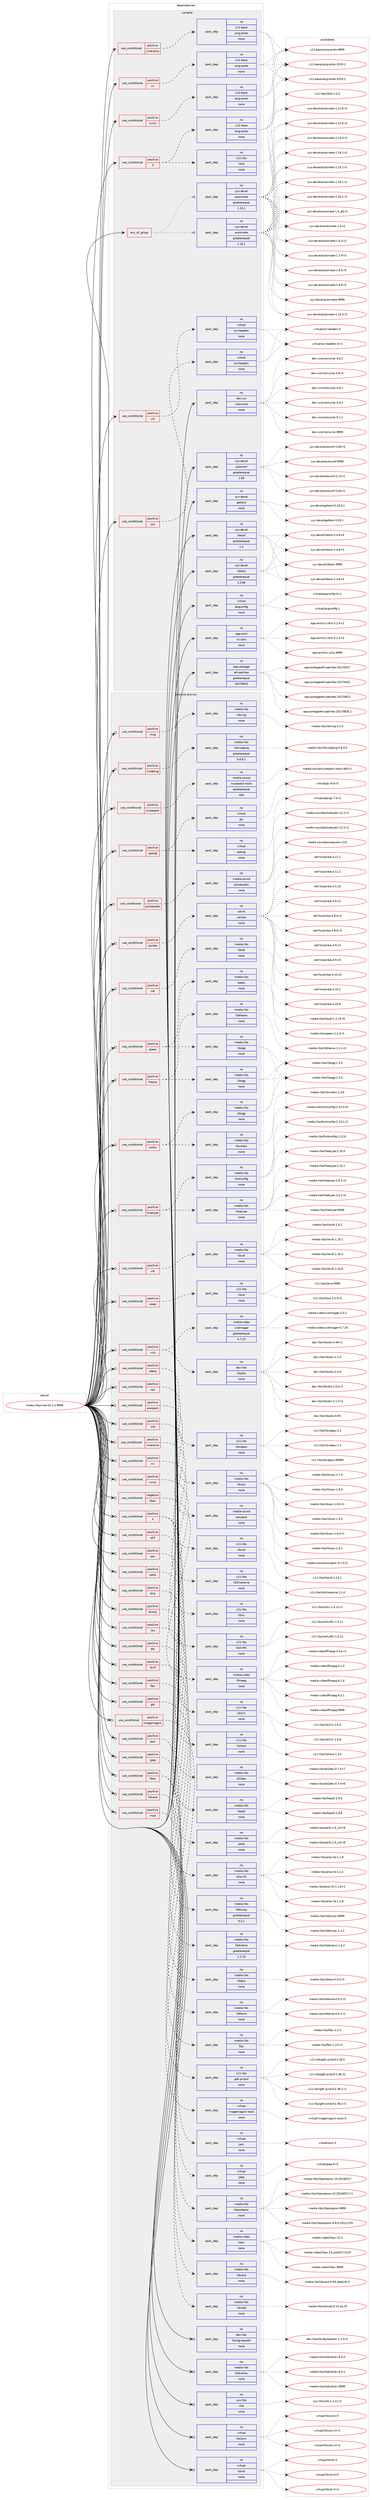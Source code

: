 digraph prolog {

# *************
# Graph options
# *************

newrank=true;
concentrate=true;
compound=true;
graph [rankdir=LR,fontname=Helvetica,fontsize=10,ranksep=1.5];#, ranksep=2.5, nodesep=0.2];
edge  [arrowhead=vee];
node  [fontname=Helvetica,fontsize=10];

# **********
# The ebuild
# **********

subgraph cluster_leftcol {
color=gray;
rank=same;
label=<<i>ebuild</i>>;
id [label="media-libs/xine-lib-1.2.9999", color=red, width=4, href="../media-libs/xine-lib-1.2.9999.svg"];
}

# ****************
# The dependencies
# ****************

subgraph cluster_midcol {
color=gray;
label=<<i>dependencies</i>>;
subgraph cluster_compile {
fillcolor="#eeeeee";
style=filled;
label=<<i>compile</i>>;
subgraph any13425 {
dependency792308 [label=<<TABLE BORDER="0" CELLBORDER="1" CELLSPACING="0" CELLPADDING="4"><TR><TD CELLPADDING="10">any_of_group</TD></TR></TABLE>>, shape=none, color=red];subgraph pack585549 {
dependency792309 [label=<<TABLE BORDER="0" CELLBORDER="1" CELLSPACING="0" CELLPADDING="4" WIDTH="220"><TR><TD ROWSPAN="6" CELLPADDING="30">pack_dep</TD></TR><TR><TD WIDTH="110">no</TD></TR><TR><TD>sys-devel</TD></TR><TR><TD>automake</TD></TR><TR><TD>greaterequal</TD></TR><TR><TD>1.16.1</TD></TR></TABLE>>, shape=none, color=blue];
}
dependency792308:e -> dependency792309:w [weight=20,style="dotted",arrowhead="oinv"];
subgraph pack585550 {
dependency792310 [label=<<TABLE BORDER="0" CELLBORDER="1" CELLSPACING="0" CELLPADDING="4" WIDTH="220"><TR><TD ROWSPAN="6" CELLPADDING="30">pack_dep</TD></TR><TR><TD WIDTH="110">no</TD></TR><TR><TD>sys-devel</TD></TR><TR><TD>automake</TD></TR><TR><TD>greaterequal</TD></TR><TR><TD>1.15.1</TD></TR></TABLE>>, shape=none, color=blue];
}
dependency792308:e -> dependency792310:w [weight=20,style="dotted",arrowhead="oinv"];
}
id:e -> dependency792308:w [weight=20,style="solid",arrowhead="vee"];
subgraph cond192891 {
dependency792311 [label=<<TABLE BORDER="0" CELLBORDER="1" CELLSPACING="0" CELLPADDING="4"><TR><TD ROWSPAN="3" CELLPADDING="10">use_conditional</TD></TR><TR><TD>positive</TD></TR><TR><TD>X</TD></TR></TABLE>>, shape=none, color=red];
subgraph pack585551 {
dependency792312 [label=<<TABLE BORDER="0" CELLBORDER="1" CELLSPACING="0" CELLPADDING="4" WIDTH="220"><TR><TD ROWSPAN="6" CELLPADDING="30">pack_dep</TD></TR><TR><TD WIDTH="110">no</TD></TR><TR><TD>x11-base</TD></TR><TR><TD>xorg-proto</TD></TR><TR><TD>none</TD></TR><TR><TD></TD></TR></TABLE>>, shape=none, color=blue];
}
dependency792311:e -> dependency792312:w [weight=20,style="dashed",arrowhead="vee"];
subgraph pack585552 {
dependency792313 [label=<<TABLE BORDER="0" CELLBORDER="1" CELLSPACING="0" CELLPADDING="4" WIDTH="220"><TR><TD ROWSPAN="6" CELLPADDING="30">pack_dep</TD></TR><TR><TD WIDTH="110">no</TD></TR><TR><TD>x11-libs</TD></TR><TR><TD>libXt</TD></TR><TR><TD>none</TD></TR><TR><TD></TD></TR></TABLE>>, shape=none, color=blue];
}
dependency792311:e -> dependency792313:w [weight=20,style="dashed",arrowhead="vee"];
}
id:e -> dependency792311:w [weight=20,style="solid",arrowhead="vee"];
subgraph cond192892 {
dependency792314 [label=<<TABLE BORDER="0" CELLBORDER="1" CELLSPACING="0" CELLPADDING="4"><TR><TD ROWSPAN="3" CELLPADDING="10">use_conditional</TD></TR><TR><TD>positive</TD></TR><TR><TD>oss</TD></TR></TABLE>>, shape=none, color=red];
subgraph pack585553 {
dependency792315 [label=<<TABLE BORDER="0" CELLBORDER="1" CELLSPACING="0" CELLPADDING="4" WIDTH="220"><TR><TD ROWSPAN="6" CELLPADDING="30">pack_dep</TD></TR><TR><TD WIDTH="110">no</TD></TR><TR><TD>virtual</TD></TR><TR><TD>os-headers</TD></TR><TR><TD>none</TD></TR><TR><TD></TD></TR></TABLE>>, shape=none, color=blue];
}
dependency792314:e -> dependency792315:w [weight=20,style="dashed",arrowhead="vee"];
}
id:e -> dependency792314:w [weight=20,style="solid",arrowhead="vee"];
subgraph cond192893 {
dependency792316 [label=<<TABLE BORDER="0" CELLBORDER="1" CELLSPACING="0" CELLPADDING="4"><TR><TD ROWSPAN="3" CELLPADDING="10">use_conditional</TD></TR><TR><TD>positive</TD></TR><TR><TD>v4l</TD></TR></TABLE>>, shape=none, color=red];
subgraph pack585554 {
dependency792317 [label=<<TABLE BORDER="0" CELLBORDER="1" CELLSPACING="0" CELLPADDING="4" WIDTH="220"><TR><TD ROWSPAN="6" CELLPADDING="30">pack_dep</TD></TR><TR><TD WIDTH="110">no</TD></TR><TR><TD>virtual</TD></TR><TR><TD>os-headers</TD></TR><TR><TD>none</TD></TR><TR><TD></TD></TR></TABLE>>, shape=none, color=blue];
}
dependency792316:e -> dependency792317:w [weight=20,style="dashed",arrowhead="vee"];
}
id:e -> dependency792316:w [weight=20,style="solid",arrowhead="vee"];
subgraph cond192894 {
dependency792318 [label=<<TABLE BORDER="0" CELLBORDER="1" CELLSPACING="0" CELLPADDING="4"><TR><TD ROWSPAN="3" CELLPADDING="10">use_conditional</TD></TR><TR><TD>positive</TD></TR><TR><TD>xinerama</TD></TR></TABLE>>, shape=none, color=red];
subgraph pack585555 {
dependency792319 [label=<<TABLE BORDER="0" CELLBORDER="1" CELLSPACING="0" CELLPADDING="4" WIDTH="220"><TR><TD ROWSPAN="6" CELLPADDING="30">pack_dep</TD></TR><TR><TD WIDTH="110">no</TD></TR><TR><TD>x11-base</TD></TR><TR><TD>xorg-proto</TD></TR><TR><TD>none</TD></TR><TR><TD></TD></TR></TABLE>>, shape=none, color=blue];
}
dependency792318:e -> dependency792319:w [weight=20,style="dashed",arrowhead="vee"];
}
id:e -> dependency792318:w [weight=20,style="solid",arrowhead="vee"];
subgraph cond192895 {
dependency792320 [label=<<TABLE BORDER="0" CELLBORDER="1" CELLSPACING="0" CELLPADDING="4"><TR><TD ROWSPAN="3" CELLPADDING="10">use_conditional</TD></TR><TR><TD>positive</TD></TR><TR><TD>xv</TD></TR></TABLE>>, shape=none, color=red];
subgraph pack585556 {
dependency792321 [label=<<TABLE BORDER="0" CELLBORDER="1" CELLSPACING="0" CELLPADDING="4" WIDTH="220"><TR><TD ROWSPAN="6" CELLPADDING="30">pack_dep</TD></TR><TR><TD WIDTH="110">no</TD></TR><TR><TD>x11-base</TD></TR><TR><TD>xorg-proto</TD></TR><TR><TD>none</TD></TR><TR><TD></TD></TR></TABLE>>, shape=none, color=blue];
}
dependency792320:e -> dependency792321:w [weight=20,style="dashed",arrowhead="vee"];
}
id:e -> dependency792320:w [weight=20,style="solid",arrowhead="vee"];
subgraph cond192896 {
dependency792322 [label=<<TABLE BORDER="0" CELLBORDER="1" CELLSPACING="0" CELLPADDING="4"><TR><TD ROWSPAN="3" CELLPADDING="10">use_conditional</TD></TR><TR><TD>positive</TD></TR><TR><TD>xvmc</TD></TR></TABLE>>, shape=none, color=red];
subgraph pack585557 {
dependency792323 [label=<<TABLE BORDER="0" CELLBORDER="1" CELLSPACING="0" CELLPADDING="4" WIDTH="220"><TR><TD ROWSPAN="6" CELLPADDING="30">pack_dep</TD></TR><TR><TD WIDTH="110">no</TD></TR><TR><TD>x11-base</TD></TR><TR><TD>xorg-proto</TD></TR><TR><TD>none</TD></TR><TR><TD></TD></TR></TABLE>>, shape=none, color=blue];
}
dependency792322:e -> dependency792323:w [weight=20,style="dashed",arrowhead="vee"];
}
id:e -> dependency792322:w [weight=20,style="solid",arrowhead="vee"];
subgraph pack585558 {
dependency792324 [label=<<TABLE BORDER="0" CELLBORDER="1" CELLSPACING="0" CELLPADDING="4" WIDTH="220"><TR><TD ROWSPAN="6" CELLPADDING="30">pack_dep</TD></TR><TR><TD WIDTH="110">no</TD></TR><TR><TD>app-arch</TD></TR><TR><TD>xz-utils</TD></TR><TR><TD>none</TD></TR><TR><TD></TD></TR></TABLE>>, shape=none, color=blue];
}
id:e -> dependency792324:w [weight=20,style="solid",arrowhead="vee"];
subgraph pack585559 {
dependency792325 [label=<<TABLE BORDER="0" CELLBORDER="1" CELLSPACING="0" CELLPADDING="4" WIDTH="220"><TR><TD ROWSPAN="6" CELLPADDING="30">pack_dep</TD></TR><TR><TD WIDTH="110">no</TD></TR><TR><TD>app-portage</TD></TR><TR><TD>elt-patches</TD></TR><TR><TD>greaterequal</TD></TR><TR><TD>20170815</TD></TR></TABLE>>, shape=none, color=blue];
}
id:e -> dependency792325:w [weight=20,style="solid",arrowhead="vee"];
subgraph pack585560 {
dependency792326 [label=<<TABLE BORDER="0" CELLBORDER="1" CELLSPACING="0" CELLPADDING="4" WIDTH="220"><TR><TD ROWSPAN="6" CELLPADDING="30">pack_dep</TD></TR><TR><TD WIDTH="110">no</TD></TR><TR><TD>dev-vcs</TD></TR><TR><TD>mercurial</TD></TR><TR><TD>none</TD></TR><TR><TD></TD></TR></TABLE>>, shape=none, color=blue];
}
id:e -> dependency792326:w [weight=20,style="solid",arrowhead="vee"];
subgraph pack585561 {
dependency792327 [label=<<TABLE BORDER="0" CELLBORDER="1" CELLSPACING="0" CELLPADDING="4" WIDTH="220"><TR><TD ROWSPAN="6" CELLPADDING="30">pack_dep</TD></TR><TR><TD WIDTH="110">no</TD></TR><TR><TD>sys-devel</TD></TR><TR><TD>autoconf</TD></TR><TR><TD>greaterequal</TD></TR><TR><TD>2.69</TD></TR></TABLE>>, shape=none, color=blue];
}
id:e -> dependency792327:w [weight=20,style="solid",arrowhead="vee"];
subgraph pack585562 {
dependency792328 [label=<<TABLE BORDER="0" CELLBORDER="1" CELLSPACING="0" CELLPADDING="4" WIDTH="220"><TR><TD ROWSPAN="6" CELLPADDING="30">pack_dep</TD></TR><TR><TD WIDTH="110">no</TD></TR><TR><TD>sys-devel</TD></TR><TR><TD>gettext</TD></TR><TR><TD>none</TD></TR><TR><TD></TD></TR></TABLE>>, shape=none, color=blue];
}
id:e -> dependency792328:w [weight=20,style="solid",arrowhead="vee"];
subgraph pack585563 {
dependency792329 [label=<<TABLE BORDER="0" CELLBORDER="1" CELLSPACING="0" CELLPADDING="4" WIDTH="220"><TR><TD ROWSPAN="6" CELLPADDING="30">pack_dep</TD></TR><TR><TD WIDTH="110">no</TD></TR><TR><TD>sys-devel</TD></TR><TR><TD>libtool</TD></TR><TR><TD>greaterequal</TD></TR><TR><TD>2.2.6b</TD></TR></TABLE>>, shape=none, color=blue];
}
id:e -> dependency792329:w [weight=20,style="solid",arrowhead="vee"];
subgraph pack585564 {
dependency792330 [label=<<TABLE BORDER="0" CELLBORDER="1" CELLSPACING="0" CELLPADDING="4" WIDTH="220"><TR><TD ROWSPAN="6" CELLPADDING="30">pack_dep</TD></TR><TR><TD WIDTH="110">no</TD></TR><TR><TD>sys-devel</TD></TR><TR><TD>libtool</TD></TR><TR><TD>greaterequal</TD></TR><TR><TD>2.4</TD></TR></TABLE>>, shape=none, color=blue];
}
id:e -> dependency792330:w [weight=20,style="solid",arrowhead="vee"];
subgraph pack585565 {
dependency792331 [label=<<TABLE BORDER="0" CELLBORDER="1" CELLSPACING="0" CELLPADDING="4" WIDTH="220"><TR><TD ROWSPAN="6" CELLPADDING="30">pack_dep</TD></TR><TR><TD WIDTH="110">no</TD></TR><TR><TD>virtual</TD></TR><TR><TD>pkgconfig</TD></TR><TR><TD>none</TD></TR><TR><TD></TD></TR></TABLE>>, shape=none, color=blue];
}
id:e -> dependency792331:w [weight=20,style="solid",arrowhead="vee"];
}
subgraph cluster_compileandrun {
fillcolor="#eeeeee";
style=filled;
label=<<i>compile and run</i>>;
subgraph cond192897 {
dependency792332 [label=<<TABLE BORDER="0" CELLBORDER="1" CELLSPACING="0" CELLPADDING="4"><TR><TD ROWSPAN="3" CELLPADDING="10">use_conditional</TD></TR><TR><TD>negative</TD></TR><TR><TD>libav</TD></TR></TABLE>>, shape=none, color=red];
subgraph pack585566 {
dependency792333 [label=<<TABLE BORDER="0" CELLBORDER="1" CELLSPACING="0" CELLPADDING="4" WIDTH="220"><TR><TD ROWSPAN="6" CELLPADDING="30">pack_dep</TD></TR><TR><TD WIDTH="110">no</TD></TR><TR><TD>media-video</TD></TR><TR><TD>ffmpeg</TD></TR><TR><TD>none</TD></TR><TR><TD></TD></TR></TABLE>>, shape=none, color=blue];
}
dependency792332:e -> dependency792333:w [weight=20,style="dashed",arrowhead="vee"];
}
id:e -> dependency792332:w [weight=20,style="solid",arrowhead="odotvee"];
subgraph cond192898 {
dependency792334 [label=<<TABLE BORDER="0" CELLBORDER="1" CELLSPACING="0" CELLPADDING="4"><TR><TD ROWSPAN="3" CELLPADDING="10">use_conditional</TD></TR><TR><TD>positive</TD></TR><TR><TD>X</TD></TR></TABLE>>, shape=none, color=red];
subgraph pack585567 {
dependency792335 [label=<<TABLE BORDER="0" CELLBORDER="1" CELLSPACING="0" CELLPADDING="4" WIDTH="220"><TR><TD ROWSPAN="6" CELLPADDING="30">pack_dep</TD></TR><TR><TD WIDTH="110">no</TD></TR><TR><TD>x11-libs</TD></TR><TR><TD>libX11</TD></TR><TR><TD>none</TD></TR><TR><TD></TD></TR></TABLE>>, shape=none, color=blue];
}
dependency792334:e -> dependency792335:w [weight=20,style="dashed",arrowhead="vee"];
subgraph pack585568 {
dependency792336 [label=<<TABLE BORDER="0" CELLBORDER="1" CELLSPACING="0" CELLPADDING="4" WIDTH="220"><TR><TD ROWSPAN="6" CELLPADDING="30">pack_dep</TD></TR><TR><TD WIDTH="110">no</TD></TR><TR><TD>x11-libs</TD></TR><TR><TD>libXext</TD></TR><TR><TD>none</TD></TR><TR><TD></TD></TR></TABLE>>, shape=none, color=blue];
}
dependency792334:e -> dependency792336:w [weight=20,style="dashed",arrowhead="vee"];
}
id:e -> dependency792334:w [weight=20,style="solid",arrowhead="odotvee"];
subgraph cond192899 {
dependency792337 [label=<<TABLE BORDER="0" CELLBORDER="1" CELLSPACING="0" CELLPADDING="4"><TR><TD ROWSPAN="3" CELLPADDING="10">use_conditional</TD></TR><TR><TD>positive</TD></TR><TR><TD>a52</TD></TR></TABLE>>, shape=none, color=red];
subgraph pack585569 {
dependency792338 [label=<<TABLE BORDER="0" CELLBORDER="1" CELLSPACING="0" CELLPADDING="4" WIDTH="220"><TR><TD ROWSPAN="6" CELLPADDING="30">pack_dep</TD></TR><TR><TD WIDTH="110">no</TD></TR><TR><TD>media-libs</TD></TR><TR><TD>a52dec</TD></TR><TR><TD>none</TD></TR><TR><TD></TD></TR></TABLE>>, shape=none, color=blue];
}
dependency792337:e -> dependency792338:w [weight=20,style="dashed",arrowhead="vee"];
}
id:e -> dependency792337:w [weight=20,style="solid",arrowhead="odotvee"];
subgraph cond192900 {
dependency792339 [label=<<TABLE BORDER="0" CELLBORDER="1" CELLSPACING="0" CELLPADDING="4"><TR><TD ROWSPAN="3" CELLPADDING="10">use_conditional</TD></TR><TR><TD>positive</TD></TR><TR><TD>aac</TD></TR></TABLE>>, shape=none, color=red];
subgraph pack585570 {
dependency792340 [label=<<TABLE BORDER="0" CELLBORDER="1" CELLSPACING="0" CELLPADDING="4" WIDTH="220"><TR><TD ROWSPAN="6" CELLPADDING="30">pack_dep</TD></TR><TR><TD WIDTH="110">no</TD></TR><TR><TD>media-libs</TD></TR><TR><TD>faad2</TD></TR><TR><TD>none</TD></TR><TR><TD></TD></TR></TABLE>>, shape=none, color=blue];
}
dependency792339:e -> dependency792340:w [weight=20,style="dashed",arrowhead="vee"];
}
id:e -> dependency792339:w [weight=20,style="solid",arrowhead="odotvee"];
subgraph cond192901 {
dependency792341 [label=<<TABLE BORDER="0" CELLBORDER="1" CELLSPACING="0" CELLPADDING="4"><TR><TD ROWSPAN="3" CELLPADDING="10">use_conditional</TD></TR><TR><TD>positive</TD></TR><TR><TD>aalib</TD></TR></TABLE>>, shape=none, color=red];
subgraph pack585571 {
dependency792342 [label=<<TABLE BORDER="0" CELLBORDER="1" CELLSPACING="0" CELLPADDING="4" WIDTH="220"><TR><TD ROWSPAN="6" CELLPADDING="30">pack_dep</TD></TR><TR><TD WIDTH="110">no</TD></TR><TR><TD>media-libs</TD></TR><TR><TD>aalib</TD></TR><TR><TD>none</TD></TR><TR><TD></TD></TR></TABLE>>, shape=none, color=blue];
}
dependency792341:e -> dependency792342:w [weight=20,style="dashed",arrowhead="vee"];
}
id:e -> dependency792341:w [weight=20,style="solid",arrowhead="odotvee"];
subgraph cond192902 {
dependency792343 [label=<<TABLE BORDER="0" CELLBORDER="1" CELLSPACING="0" CELLPADDING="4"><TR><TD ROWSPAN="3" CELLPADDING="10">use_conditional</TD></TR><TR><TD>positive</TD></TR><TR><TD>alsa</TD></TR></TABLE>>, shape=none, color=red];
subgraph pack585572 {
dependency792344 [label=<<TABLE BORDER="0" CELLBORDER="1" CELLSPACING="0" CELLPADDING="4" WIDTH="220"><TR><TD ROWSPAN="6" CELLPADDING="30">pack_dep</TD></TR><TR><TD WIDTH="110">no</TD></TR><TR><TD>media-libs</TD></TR><TR><TD>alsa-lib</TD></TR><TR><TD>none</TD></TR><TR><TD></TD></TR></TABLE>>, shape=none, color=blue];
}
dependency792343:e -> dependency792344:w [weight=20,style="dashed",arrowhead="vee"];
}
id:e -> dependency792343:w [weight=20,style="solid",arrowhead="odotvee"];
subgraph cond192903 {
dependency792345 [label=<<TABLE BORDER="0" CELLBORDER="1" CELLSPACING="0" CELLPADDING="4"><TR><TD ROWSPAN="3" CELLPADDING="10">use_conditional</TD></TR><TR><TD>positive</TD></TR><TR><TD>bluray</TD></TR></TABLE>>, shape=none, color=red];
subgraph pack585573 {
dependency792346 [label=<<TABLE BORDER="0" CELLBORDER="1" CELLSPACING="0" CELLPADDING="4" WIDTH="220"><TR><TD ROWSPAN="6" CELLPADDING="30">pack_dep</TD></TR><TR><TD WIDTH="110">no</TD></TR><TR><TD>media-libs</TD></TR><TR><TD>libbluray</TD></TR><TR><TD>greaterequal</TD></TR><TR><TD>0.2.1</TD></TR></TABLE>>, shape=none, color=blue];
}
dependency792345:e -> dependency792346:w [weight=20,style="dashed",arrowhead="vee"];
}
id:e -> dependency792345:w [weight=20,style="solid",arrowhead="odotvee"];
subgraph cond192904 {
dependency792347 [label=<<TABLE BORDER="0" CELLBORDER="1" CELLSPACING="0" CELLPADDING="4"><TR><TD ROWSPAN="3" CELLPADDING="10">use_conditional</TD></TR><TR><TD>positive</TD></TR><TR><TD>css</TD></TR></TABLE>>, shape=none, color=red];
subgraph pack585574 {
dependency792348 [label=<<TABLE BORDER="0" CELLBORDER="1" CELLSPACING="0" CELLPADDING="4" WIDTH="220"><TR><TD ROWSPAN="6" CELLPADDING="30">pack_dep</TD></TR><TR><TD WIDTH="110">no</TD></TR><TR><TD>media-libs</TD></TR><TR><TD>libdvdcss</TD></TR><TR><TD>greaterequal</TD></TR><TR><TD>1.2.10</TD></TR></TABLE>>, shape=none, color=blue];
}
dependency792347:e -> dependency792348:w [weight=20,style="dashed",arrowhead="vee"];
}
id:e -> dependency792347:w [weight=20,style="solid",arrowhead="odotvee"];
subgraph cond192905 {
dependency792349 [label=<<TABLE BORDER="0" CELLBORDER="1" CELLSPACING="0" CELLPADDING="4"><TR><TD ROWSPAN="3" CELLPADDING="10">use_conditional</TD></TR><TR><TD>positive</TD></TR><TR><TD>dts</TD></TR></TABLE>>, shape=none, color=red];
subgraph pack585575 {
dependency792350 [label=<<TABLE BORDER="0" CELLBORDER="1" CELLSPACING="0" CELLPADDING="4" WIDTH="220"><TR><TD ROWSPAN="6" CELLPADDING="30">pack_dep</TD></TR><TR><TD WIDTH="110">no</TD></TR><TR><TD>media-libs</TD></TR><TR><TD>libdca</TD></TR><TR><TD>none</TD></TR><TR><TD></TD></TR></TABLE>>, shape=none, color=blue];
}
dependency792349:e -> dependency792350:w [weight=20,style="dashed",arrowhead="vee"];
}
id:e -> dependency792349:w [weight=20,style="solid",arrowhead="odotvee"];
subgraph cond192906 {
dependency792351 [label=<<TABLE BORDER="0" CELLBORDER="1" CELLSPACING="0" CELLPADDING="4"><TR><TD ROWSPAN="3" CELLPADDING="10">use_conditional</TD></TR><TR><TD>positive</TD></TR><TR><TD>dxr3</TD></TR></TABLE>>, shape=none, color=red];
subgraph pack585576 {
dependency792352 [label=<<TABLE BORDER="0" CELLBORDER="1" CELLSPACING="0" CELLPADDING="4" WIDTH="220"><TR><TD ROWSPAN="6" CELLPADDING="30">pack_dep</TD></TR><TR><TD WIDTH="110">no</TD></TR><TR><TD>media-libs</TD></TR><TR><TD>libfame</TD></TR><TR><TD>none</TD></TR><TR><TD></TD></TR></TABLE>>, shape=none, color=blue];
}
dependency792351:e -> dependency792352:w [weight=20,style="dashed",arrowhead="vee"];
}
id:e -> dependency792351:w [weight=20,style="solid",arrowhead="odotvee"];
subgraph cond192907 {
dependency792353 [label=<<TABLE BORDER="0" CELLBORDER="1" CELLSPACING="0" CELLPADDING="4"><TR><TD ROWSPAN="3" CELLPADDING="10">use_conditional</TD></TR><TR><TD>positive</TD></TR><TR><TD>flac</TD></TR></TABLE>>, shape=none, color=red];
subgraph pack585577 {
dependency792354 [label=<<TABLE BORDER="0" CELLBORDER="1" CELLSPACING="0" CELLPADDING="4" WIDTH="220"><TR><TD ROWSPAN="6" CELLPADDING="30">pack_dep</TD></TR><TR><TD WIDTH="110">no</TD></TR><TR><TD>media-libs</TD></TR><TR><TD>flac</TD></TR><TR><TD>none</TD></TR><TR><TD></TD></TR></TABLE>>, shape=none, color=blue];
}
dependency792353:e -> dependency792354:w [weight=20,style="dashed",arrowhead="vee"];
}
id:e -> dependency792353:w [weight=20,style="solid",arrowhead="odotvee"];
subgraph cond192908 {
dependency792355 [label=<<TABLE BORDER="0" CELLBORDER="1" CELLSPACING="0" CELLPADDING="4"><TR><TD ROWSPAN="3" CELLPADDING="10">use_conditional</TD></TR><TR><TD>positive</TD></TR><TR><TD>gtk</TD></TR></TABLE>>, shape=none, color=red];
subgraph pack585578 {
dependency792356 [label=<<TABLE BORDER="0" CELLBORDER="1" CELLSPACING="0" CELLPADDING="4" WIDTH="220"><TR><TD ROWSPAN="6" CELLPADDING="30">pack_dep</TD></TR><TR><TD WIDTH="110">no</TD></TR><TR><TD>x11-libs</TD></TR><TR><TD>gdk-pixbuf</TD></TR><TR><TD>none</TD></TR><TR><TD></TD></TR></TABLE>>, shape=none, color=blue];
}
dependency792355:e -> dependency792356:w [weight=20,style="dashed",arrowhead="vee"];
}
id:e -> dependency792355:w [weight=20,style="solid",arrowhead="odotvee"];
subgraph cond192909 {
dependency792357 [label=<<TABLE BORDER="0" CELLBORDER="1" CELLSPACING="0" CELLPADDING="4"><TR><TD ROWSPAN="3" CELLPADDING="10">use_conditional</TD></TR><TR><TD>positive</TD></TR><TR><TD>imagemagick</TD></TR></TABLE>>, shape=none, color=red];
subgraph pack585579 {
dependency792358 [label=<<TABLE BORDER="0" CELLBORDER="1" CELLSPACING="0" CELLPADDING="4" WIDTH="220"><TR><TD ROWSPAN="6" CELLPADDING="30">pack_dep</TD></TR><TR><TD WIDTH="110">no</TD></TR><TR><TD>virtual</TD></TR><TR><TD>imagemagick-tools</TD></TR><TR><TD>none</TD></TR><TR><TD></TD></TR></TABLE>>, shape=none, color=blue];
}
dependency792357:e -> dependency792358:w [weight=20,style="dashed",arrowhead="vee"];
}
id:e -> dependency792357:w [weight=20,style="solid",arrowhead="odotvee"];
subgraph cond192910 {
dependency792359 [label=<<TABLE BORDER="0" CELLBORDER="1" CELLSPACING="0" CELLPADDING="4"><TR><TD ROWSPAN="3" CELLPADDING="10">use_conditional</TD></TR><TR><TD>positive</TD></TR><TR><TD>jack</TD></TR></TABLE>>, shape=none, color=red];
subgraph pack585580 {
dependency792360 [label=<<TABLE BORDER="0" CELLBORDER="1" CELLSPACING="0" CELLPADDING="4" WIDTH="220"><TR><TD ROWSPAN="6" CELLPADDING="30">pack_dep</TD></TR><TR><TD WIDTH="110">no</TD></TR><TR><TD>virtual</TD></TR><TR><TD>jack</TD></TR><TR><TD>none</TD></TR><TR><TD></TD></TR></TABLE>>, shape=none, color=blue];
}
dependency792359:e -> dependency792360:w [weight=20,style="dashed",arrowhead="vee"];
}
id:e -> dependency792359:w [weight=20,style="solid",arrowhead="odotvee"];
subgraph cond192911 {
dependency792361 [label=<<TABLE BORDER="0" CELLBORDER="1" CELLSPACING="0" CELLPADDING="4"><TR><TD ROWSPAN="3" CELLPADDING="10">use_conditional</TD></TR><TR><TD>positive</TD></TR><TR><TD>jpeg</TD></TR></TABLE>>, shape=none, color=red];
subgraph pack585581 {
dependency792362 [label=<<TABLE BORDER="0" CELLBORDER="1" CELLSPACING="0" CELLPADDING="4" WIDTH="220"><TR><TD ROWSPAN="6" CELLPADDING="30">pack_dep</TD></TR><TR><TD WIDTH="110">no</TD></TR><TR><TD>virtual</TD></TR><TR><TD>jpeg</TD></TR><TR><TD>none</TD></TR><TR><TD></TD></TR></TABLE>>, shape=none, color=blue];
}
dependency792361:e -> dependency792362:w [weight=20,style="dashed",arrowhead="vee"];
}
id:e -> dependency792361:w [weight=20,style="solid",arrowhead="odotvee"];
subgraph cond192912 {
dependency792363 [label=<<TABLE BORDER="0" CELLBORDER="1" CELLSPACING="0" CELLPADDING="4"><TR><TD ROWSPAN="3" CELLPADDING="10">use_conditional</TD></TR><TR><TD>positive</TD></TR><TR><TD>libav</TD></TR></TABLE>>, shape=none, color=red];
subgraph pack585582 {
dependency792364 [label=<<TABLE BORDER="0" CELLBORDER="1" CELLSPACING="0" CELLPADDING="4" WIDTH="220"><TR><TD ROWSPAN="6" CELLPADDING="30">pack_dep</TD></TR><TR><TD WIDTH="110">no</TD></TR><TR><TD>media-libs</TD></TR><TR><TD>libpostproc</TD></TR><TR><TD>none</TD></TR><TR><TD></TD></TR></TABLE>>, shape=none, color=blue];
}
dependency792363:e -> dependency792364:w [weight=20,style="dashed",arrowhead="vee"];
subgraph pack585583 {
dependency792365 [label=<<TABLE BORDER="0" CELLBORDER="1" CELLSPACING="0" CELLPADDING="4" WIDTH="220"><TR><TD ROWSPAN="6" CELLPADDING="30">pack_dep</TD></TR><TR><TD WIDTH="110">no</TD></TR><TR><TD>media-video</TD></TR><TR><TD>libav</TD></TR><TR><TD>none</TD></TR><TR><TD></TD></TR></TABLE>>, shape=none, color=blue];
}
dependency792363:e -> dependency792365:w [weight=20,style="dashed",arrowhead="vee"];
}
id:e -> dependency792363:w [weight=20,style="solid",arrowhead="odotvee"];
subgraph cond192913 {
dependency792366 [label=<<TABLE BORDER="0" CELLBORDER="1" CELLSPACING="0" CELLPADDING="4"><TR><TD ROWSPAN="3" CELLPADDING="10">use_conditional</TD></TR><TR><TD>positive</TD></TR><TR><TD>libcaca</TD></TR></TABLE>>, shape=none, color=red];
subgraph pack585584 {
dependency792367 [label=<<TABLE BORDER="0" CELLBORDER="1" CELLSPACING="0" CELLPADDING="4" WIDTH="220"><TR><TD ROWSPAN="6" CELLPADDING="30">pack_dep</TD></TR><TR><TD WIDTH="110">no</TD></TR><TR><TD>media-libs</TD></TR><TR><TD>libcaca</TD></TR><TR><TD>none</TD></TR><TR><TD></TD></TR></TABLE>>, shape=none, color=blue];
}
dependency792366:e -> dependency792367:w [weight=20,style="dashed",arrowhead="vee"];
}
id:e -> dependency792366:w [weight=20,style="solid",arrowhead="odotvee"];
subgraph cond192914 {
dependency792368 [label=<<TABLE BORDER="0" CELLBORDER="1" CELLSPACING="0" CELLPADDING="4"><TR><TD ROWSPAN="3" CELLPADDING="10">use_conditional</TD></TR><TR><TD>positive</TD></TR><TR><TD>mad</TD></TR></TABLE>>, shape=none, color=red];
subgraph pack585585 {
dependency792369 [label=<<TABLE BORDER="0" CELLBORDER="1" CELLSPACING="0" CELLPADDING="4" WIDTH="220"><TR><TD ROWSPAN="6" CELLPADDING="30">pack_dep</TD></TR><TR><TD WIDTH="110">no</TD></TR><TR><TD>media-libs</TD></TR><TR><TD>libmad</TD></TR><TR><TD>none</TD></TR><TR><TD></TD></TR></TABLE>>, shape=none, color=blue];
}
dependency792368:e -> dependency792369:w [weight=20,style="dashed",arrowhead="vee"];
}
id:e -> dependency792368:w [weight=20,style="solid",arrowhead="odotvee"];
subgraph cond192915 {
dependency792370 [label=<<TABLE BORDER="0" CELLBORDER="1" CELLSPACING="0" CELLPADDING="4"><TR><TD ROWSPAN="3" CELLPADDING="10">use_conditional</TD></TR><TR><TD>positive</TD></TR><TR><TD>mng</TD></TR></TABLE>>, shape=none, color=red];
subgraph pack585586 {
dependency792371 [label=<<TABLE BORDER="0" CELLBORDER="1" CELLSPACING="0" CELLPADDING="4" WIDTH="220"><TR><TD ROWSPAN="6" CELLPADDING="30">pack_dep</TD></TR><TR><TD WIDTH="110">no</TD></TR><TR><TD>media-libs</TD></TR><TR><TD>libmng</TD></TR><TR><TD>none</TD></TR><TR><TD></TD></TR></TABLE>>, shape=none, color=blue];
}
dependency792370:e -> dependency792371:w [weight=20,style="dashed",arrowhead="vee"];
}
id:e -> dependency792370:w [weight=20,style="solid",arrowhead="odotvee"];
subgraph cond192916 {
dependency792372 [label=<<TABLE BORDER="0" CELLBORDER="1" CELLSPACING="0" CELLPADDING="4"><TR><TD ROWSPAN="3" CELLPADDING="10">use_conditional</TD></TR><TR><TD>positive</TD></TR><TR><TD>modplug</TD></TR></TABLE>>, shape=none, color=red];
subgraph pack585587 {
dependency792373 [label=<<TABLE BORDER="0" CELLBORDER="1" CELLSPACING="0" CELLPADDING="4" WIDTH="220"><TR><TD ROWSPAN="6" CELLPADDING="30">pack_dep</TD></TR><TR><TD WIDTH="110">no</TD></TR><TR><TD>media-libs</TD></TR><TR><TD>libmodplug</TD></TR><TR><TD>greaterequal</TD></TR><TR><TD>0.8.8.1</TD></TR></TABLE>>, shape=none, color=blue];
}
dependency792372:e -> dependency792373:w [weight=20,style="dashed",arrowhead="vee"];
}
id:e -> dependency792372:w [weight=20,style="solid",arrowhead="odotvee"];
subgraph cond192917 {
dependency792374 [label=<<TABLE BORDER="0" CELLBORDER="1" CELLSPACING="0" CELLPADDING="4"><TR><TD ROWSPAN="3" CELLPADDING="10">use_conditional</TD></TR><TR><TD>positive</TD></TR><TR><TD>musepack</TD></TR></TABLE>>, shape=none, color=red];
subgraph pack585588 {
dependency792375 [label=<<TABLE BORDER="0" CELLBORDER="1" CELLSPACING="0" CELLPADDING="4" WIDTH="220"><TR><TD ROWSPAN="6" CELLPADDING="30">pack_dep</TD></TR><TR><TD WIDTH="110">no</TD></TR><TR><TD>media-sound</TD></TR><TR><TD>musepack-tools</TD></TR><TR><TD>greaterequal</TD></TR><TR><TD>444</TD></TR></TABLE>>, shape=none, color=blue];
}
dependency792374:e -> dependency792375:w [weight=20,style="dashed",arrowhead="vee"];
}
id:e -> dependency792374:w [weight=20,style="solid",arrowhead="odotvee"];
subgraph cond192918 {
dependency792376 [label=<<TABLE BORDER="0" CELLBORDER="1" CELLSPACING="0" CELLPADDING="4"><TR><TD ROWSPAN="3" CELLPADDING="10">use_conditional</TD></TR><TR><TD>positive</TD></TR><TR><TD>opengl</TD></TR></TABLE>>, shape=none, color=red];
subgraph pack585589 {
dependency792377 [label=<<TABLE BORDER="0" CELLBORDER="1" CELLSPACING="0" CELLPADDING="4" WIDTH="220"><TR><TD ROWSPAN="6" CELLPADDING="30">pack_dep</TD></TR><TR><TD WIDTH="110">no</TD></TR><TR><TD>virtual</TD></TR><TR><TD>glu</TD></TR><TR><TD>none</TD></TR><TR><TD></TD></TR></TABLE>>, shape=none, color=blue];
}
dependency792376:e -> dependency792377:w [weight=20,style="dashed",arrowhead="vee"];
subgraph pack585590 {
dependency792378 [label=<<TABLE BORDER="0" CELLBORDER="1" CELLSPACING="0" CELLPADDING="4" WIDTH="220"><TR><TD ROWSPAN="6" CELLPADDING="30">pack_dep</TD></TR><TR><TD WIDTH="110">no</TD></TR><TR><TD>virtual</TD></TR><TR><TD>opengl</TD></TR><TR><TD>none</TD></TR><TR><TD></TD></TR></TABLE>>, shape=none, color=blue];
}
dependency792376:e -> dependency792378:w [weight=20,style="dashed",arrowhead="vee"];
}
id:e -> dependency792376:w [weight=20,style="solid",arrowhead="odotvee"];
subgraph cond192919 {
dependency792379 [label=<<TABLE BORDER="0" CELLBORDER="1" CELLSPACING="0" CELLPADDING="4"><TR><TD ROWSPAN="3" CELLPADDING="10">use_conditional</TD></TR><TR><TD>positive</TD></TR><TR><TD>pulseaudio</TD></TR></TABLE>>, shape=none, color=red];
subgraph pack585591 {
dependency792380 [label=<<TABLE BORDER="0" CELLBORDER="1" CELLSPACING="0" CELLPADDING="4" WIDTH="220"><TR><TD ROWSPAN="6" CELLPADDING="30">pack_dep</TD></TR><TR><TD WIDTH="110">no</TD></TR><TR><TD>media-sound</TD></TR><TR><TD>pulseaudio</TD></TR><TR><TD>none</TD></TR><TR><TD></TD></TR></TABLE>>, shape=none, color=blue];
}
dependency792379:e -> dependency792380:w [weight=20,style="dashed",arrowhead="vee"];
}
id:e -> dependency792379:w [weight=20,style="solid",arrowhead="odotvee"];
subgraph cond192920 {
dependency792381 [label=<<TABLE BORDER="0" CELLBORDER="1" CELLSPACING="0" CELLPADDING="4"><TR><TD ROWSPAN="3" CELLPADDING="10">use_conditional</TD></TR><TR><TD>positive</TD></TR><TR><TD>samba</TD></TR></TABLE>>, shape=none, color=red];
subgraph pack585592 {
dependency792382 [label=<<TABLE BORDER="0" CELLBORDER="1" CELLSPACING="0" CELLPADDING="4" WIDTH="220"><TR><TD ROWSPAN="6" CELLPADDING="30">pack_dep</TD></TR><TR><TD WIDTH="110">no</TD></TR><TR><TD>net-fs</TD></TR><TR><TD>samba</TD></TR><TR><TD>none</TD></TR><TR><TD></TD></TR></TABLE>>, shape=none, color=blue];
}
dependency792381:e -> dependency792382:w [weight=20,style="dashed",arrowhead="vee"];
}
id:e -> dependency792381:w [weight=20,style="solid",arrowhead="odotvee"];
subgraph cond192921 {
dependency792383 [label=<<TABLE BORDER="0" CELLBORDER="1" CELLSPACING="0" CELLPADDING="4"><TR><TD ROWSPAN="3" CELLPADDING="10">use_conditional</TD></TR><TR><TD>positive</TD></TR><TR><TD>sdl</TD></TR></TABLE>>, shape=none, color=red];
subgraph pack585593 {
dependency792384 [label=<<TABLE BORDER="0" CELLBORDER="1" CELLSPACING="0" CELLPADDING="4" WIDTH="220"><TR><TD ROWSPAN="6" CELLPADDING="30">pack_dep</TD></TR><TR><TD WIDTH="110">no</TD></TR><TR><TD>media-libs</TD></TR><TR><TD>libsdl</TD></TR><TR><TD>none</TD></TR><TR><TD></TD></TR></TABLE>>, shape=none, color=blue];
}
dependency792383:e -> dependency792384:w [weight=20,style="dashed",arrowhead="vee"];
}
id:e -> dependency792383:w [weight=20,style="solid",arrowhead="odotvee"];
subgraph cond192922 {
dependency792385 [label=<<TABLE BORDER="0" CELLBORDER="1" CELLSPACING="0" CELLPADDING="4"><TR><TD ROWSPAN="3" CELLPADDING="10">use_conditional</TD></TR><TR><TD>positive</TD></TR><TR><TD>speex</TD></TR></TABLE>>, shape=none, color=red];
subgraph pack585594 {
dependency792386 [label=<<TABLE BORDER="0" CELLBORDER="1" CELLSPACING="0" CELLPADDING="4" WIDTH="220"><TR><TD ROWSPAN="6" CELLPADDING="30">pack_dep</TD></TR><TR><TD WIDTH="110">no</TD></TR><TR><TD>media-libs</TD></TR><TR><TD>libogg</TD></TR><TR><TD>none</TD></TR><TR><TD></TD></TR></TABLE>>, shape=none, color=blue];
}
dependency792385:e -> dependency792386:w [weight=20,style="dashed",arrowhead="vee"];
subgraph pack585595 {
dependency792387 [label=<<TABLE BORDER="0" CELLBORDER="1" CELLSPACING="0" CELLPADDING="4" WIDTH="220"><TR><TD ROWSPAN="6" CELLPADDING="30">pack_dep</TD></TR><TR><TD WIDTH="110">no</TD></TR><TR><TD>media-libs</TD></TR><TR><TD>speex</TD></TR><TR><TD>none</TD></TR><TR><TD></TD></TR></TABLE>>, shape=none, color=blue];
}
dependency792385:e -> dependency792387:w [weight=20,style="dashed",arrowhead="vee"];
}
id:e -> dependency792385:w [weight=20,style="solid",arrowhead="odotvee"];
subgraph cond192923 {
dependency792388 [label=<<TABLE BORDER="0" CELLBORDER="1" CELLSPACING="0" CELLPADDING="4"><TR><TD ROWSPAN="3" CELLPADDING="10">use_conditional</TD></TR><TR><TD>positive</TD></TR><TR><TD>theora</TD></TR></TABLE>>, shape=none, color=red];
subgraph pack585596 {
dependency792389 [label=<<TABLE BORDER="0" CELLBORDER="1" CELLSPACING="0" CELLPADDING="4" WIDTH="220"><TR><TD ROWSPAN="6" CELLPADDING="30">pack_dep</TD></TR><TR><TD WIDTH="110">no</TD></TR><TR><TD>media-libs</TD></TR><TR><TD>libogg</TD></TR><TR><TD>none</TD></TR><TR><TD></TD></TR></TABLE>>, shape=none, color=blue];
}
dependency792388:e -> dependency792389:w [weight=20,style="dashed",arrowhead="vee"];
subgraph pack585597 {
dependency792390 [label=<<TABLE BORDER="0" CELLBORDER="1" CELLSPACING="0" CELLPADDING="4" WIDTH="220"><TR><TD ROWSPAN="6" CELLPADDING="30">pack_dep</TD></TR><TR><TD WIDTH="110">no</TD></TR><TR><TD>media-libs</TD></TR><TR><TD>libtheora</TD></TR><TR><TD>none</TD></TR><TR><TD></TD></TR></TABLE>>, shape=none, color=blue];
}
dependency792388:e -> dependency792390:w [weight=20,style="dashed",arrowhead="vee"];
}
id:e -> dependency792388:w [weight=20,style="solid",arrowhead="odotvee"];
subgraph cond192924 {
dependency792391 [label=<<TABLE BORDER="0" CELLBORDER="1" CELLSPACING="0" CELLPADDING="4"><TR><TD ROWSPAN="3" CELLPADDING="10">use_conditional</TD></TR><TR><TD>positive</TD></TR><TR><TD>truetype</TD></TR></TABLE>>, shape=none, color=red];
subgraph pack585598 {
dependency792392 [label=<<TABLE BORDER="0" CELLBORDER="1" CELLSPACING="0" CELLPADDING="4" WIDTH="220"><TR><TD ROWSPAN="6" CELLPADDING="30">pack_dep</TD></TR><TR><TD WIDTH="110">no</TD></TR><TR><TD>media-libs</TD></TR><TR><TD>fontconfig</TD></TR><TR><TD>none</TD></TR><TR><TD></TD></TR></TABLE>>, shape=none, color=blue];
}
dependency792391:e -> dependency792392:w [weight=20,style="dashed",arrowhead="vee"];
subgraph pack585599 {
dependency792393 [label=<<TABLE BORDER="0" CELLBORDER="1" CELLSPACING="0" CELLPADDING="4" WIDTH="220"><TR><TD ROWSPAN="6" CELLPADDING="30">pack_dep</TD></TR><TR><TD WIDTH="110">no</TD></TR><TR><TD>media-libs</TD></TR><TR><TD>freetype</TD></TR><TR><TD>none</TD></TR><TR><TD></TD></TR></TABLE>>, shape=none, color=blue];
}
dependency792391:e -> dependency792393:w [weight=20,style="dashed",arrowhead="vee"];
}
id:e -> dependency792391:w [weight=20,style="solid",arrowhead="odotvee"];
subgraph cond192925 {
dependency792394 [label=<<TABLE BORDER="0" CELLBORDER="1" CELLSPACING="0" CELLPADDING="4"><TR><TD ROWSPAN="3" CELLPADDING="10">use_conditional</TD></TR><TR><TD>positive</TD></TR><TR><TD>v4l</TD></TR></TABLE>>, shape=none, color=red];
subgraph pack585600 {
dependency792395 [label=<<TABLE BORDER="0" CELLBORDER="1" CELLSPACING="0" CELLPADDING="4" WIDTH="220"><TR><TD ROWSPAN="6" CELLPADDING="30">pack_dep</TD></TR><TR><TD WIDTH="110">no</TD></TR><TR><TD>media-libs</TD></TR><TR><TD>libv4l</TD></TR><TR><TD>none</TD></TR><TR><TD></TD></TR></TABLE>>, shape=none, color=blue];
}
dependency792394:e -> dependency792395:w [weight=20,style="dashed",arrowhead="vee"];
}
id:e -> dependency792394:w [weight=20,style="solid",arrowhead="odotvee"];
subgraph cond192926 {
dependency792396 [label=<<TABLE BORDER="0" CELLBORDER="1" CELLSPACING="0" CELLPADDING="4"><TR><TD ROWSPAN="3" CELLPADDING="10">use_conditional</TD></TR><TR><TD>positive</TD></TR><TR><TD>vaapi</TD></TR></TABLE>>, shape=none, color=red];
subgraph pack585601 {
dependency792397 [label=<<TABLE BORDER="0" CELLBORDER="1" CELLSPACING="0" CELLPADDING="4" WIDTH="220"><TR><TD ROWSPAN="6" CELLPADDING="30">pack_dep</TD></TR><TR><TD WIDTH="110">no</TD></TR><TR><TD>x11-libs</TD></TR><TR><TD>libva</TD></TR><TR><TD>none</TD></TR><TR><TD></TD></TR></TABLE>>, shape=none, color=blue];
}
dependency792396:e -> dependency792397:w [weight=20,style="dashed",arrowhead="vee"];
}
id:e -> dependency792396:w [weight=20,style="solid",arrowhead="odotvee"];
subgraph cond192927 {
dependency792398 [label=<<TABLE BORDER="0" CELLBORDER="1" CELLSPACING="0" CELLPADDING="4"><TR><TD ROWSPAN="3" CELLPADDING="10">use_conditional</TD></TR><TR><TD>positive</TD></TR><TR><TD>vcd</TD></TR></TABLE>>, shape=none, color=red];
subgraph pack585602 {
dependency792399 [label=<<TABLE BORDER="0" CELLBORDER="1" CELLSPACING="0" CELLPADDING="4" WIDTH="220"><TR><TD ROWSPAN="6" CELLPADDING="30">pack_dep</TD></TR><TR><TD WIDTH="110">no</TD></TR><TR><TD>media-video</TD></TR><TR><TD>vcdimager</TD></TR><TR><TD>greaterequal</TD></TR><TR><TD>0.7.23</TD></TR></TABLE>>, shape=none, color=blue];
}
dependency792398:e -> dependency792399:w [weight=20,style="dashed",arrowhead="vee"];
subgraph pack585603 {
dependency792400 [label=<<TABLE BORDER="0" CELLBORDER="1" CELLSPACING="0" CELLPADDING="4" WIDTH="220"><TR><TD ROWSPAN="6" CELLPADDING="30">pack_dep</TD></TR><TR><TD WIDTH="110">no</TD></TR><TR><TD>dev-libs</TD></TR><TR><TD>libcdio</TD></TR><TR><TD>none</TD></TR><TR><TD></TD></TR></TABLE>>, shape=none, color=blue];
}
dependency792398:e -> dependency792400:w [weight=20,style="dashed",arrowhead="vee"];
}
id:e -> dependency792398:w [weight=20,style="solid",arrowhead="odotvee"];
subgraph cond192928 {
dependency792401 [label=<<TABLE BORDER="0" CELLBORDER="1" CELLSPACING="0" CELLPADDING="4"><TR><TD ROWSPAN="3" CELLPADDING="10">use_conditional</TD></TR><TR><TD>positive</TD></TR><TR><TD>vdpau</TD></TR></TABLE>>, shape=none, color=red];
subgraph pack585604 {
dependency792402 [label=<<TABLE BORDER="0" CELLBORDER="1" CELLSPACING="0" CELLPADDING="4" WIDTH="220"><TR><TD ROWSPAN="6" CELLPADDING="30">pack_dep</TD></TR><TR><TD WIDTH="110">no</TD></TR><TR><TD>x11-libs</TD></TR><TR><TD>libvdpau</TD></TR><TR><TD>none</TD></TR><TR><TD></TD></TR></TABLE>>, shape=none, color=blue];
}
dependency792401:e -> dependency792402:w [weight=20,style="dashed",arrowhead="vee"];
}
id:e -> dependency792401:w [weight=20,style="solid",arrowhead="odotvee"];
subgraph cond192929 {
dependency792403 [label=<<TABLE BORDER="0" CELLBORDER="1" CELLSPACING="0" CELLPADDING="4"><TR><TD ROWSPAN="3" CELLPADDING="10">use_conditional</TD></TR><TR><TD>positive</TD></TR><TR><TD>vorbis</TD></TR></TABLE>>, shape=none, color=red];
subgraph pack585605 {
dependency792404 [label=<<TABLE BORDER="0" CELLBORDER="1" CELLSPACING="0" CELLPADDING="4" WIDTH="220"><TR><TD ROWSPAN="6" CELLPADDING="30">pack_dep</TD></TR><TR><TD WIDTH="110">no</TD></TR><TR><TD>media-libs</TD></TR><TR><TD>libogg</TD></TR><TR><TD>none</TD></TR><TR><TD></TD></TR></TABLE>>, shape=none, color=blue];
}
dependency792403:e -> dependency792404:w [weight=20,style="dashed",arrowhead="vee"];
subgraph pack585606 {
dependency792405 [label=<<TABLE BORDER="0" CELLBORDER="1" CELLSPACING="0" CELLPADDING="4" WIDTH="220"><TR><TD ROWSPAN="6" CELLPADDING="30">pack_dep</TD></TR><TR><TD WIDTH="110">no</TD></TR><TR><TD>media-libs</TD></TR><TR><TD>libvorbis</TD></TR><TR><TD>none</TD></TR><TR><TD></TD></TR></TABLE>>, shape=none, color=blue];
}
dependency792403:e -> dependency792405:w [weight=20,style="dashed",arrowhead="vee"];
}
id:e -> dependency792403:w [weight=20,style="solid",arrowhead="odotvee"];
subgraph cond192930 {
dependency792406 [label=<<TABLE BORDER="0" CELLBORDER="1" CELLSPACING="0" CELLPADDING="4"><TR><TD ROWSPAN="3" CELLPADDING="10">use_conditional</TD></TR><TR><TD>positive</TD></TR><TR><TD>vpx</TD></TR></TABLE>>, shape=none, color=red];
subgraph pack585607 {
dependency792407 [label=<<TABLE BORDER="0" CELLBORDER="1" CELLSPACING="0" CELLPADDING="4" WIDTH="220"><TR><TD ROWSPAN="6" CELLPADDING="30">pack_dep</TD></TR><TR><TD WIDTH="110">no</TD></TR><TR><TD>media-libs</TD></TR><TR><TD>libvpx</TD></TR><TR><TD>none</TD></TR><TR><TD></TD></TR></TABLE>>, shape=none, color=blue];
}
dependency792406:e -> dependency792407:w [weight=20,style="dashed",arrowhead="vee"];
}
id:e -> dependency792406:w [weight=20,style="solid",arrowhead="odotvee"];
subgraph cond192931 {
dependency792408 [label=<<TABLE BORDER="0" CELLBORDER="1" CELLSPACING="0" CELLPADDING="4"><TR><TD ROWSPAN="3" CELLPADDING="10">use_conditional</TD></TR><TR><TD>positive</TD></TR><TR><TD>wavpack</TD></TR></TABLE>>, shape=none, color=red];
subgraph pack585608 {
dependency792409 [label=<<TABLE BORDER="0" CELLBORDER="1" CELLSPACING="0" CELLPADDING="4" WIDTH="220"><TR><TD ROWSPAN="6" CELLPADDING="30">pack_dep</TD></TR><TR><TD WIDTH="110">no</TD></TR><TR><TD>media-sound</TD></TR><TR><TD>wavpack</TD></TR><TR><TD>none</TD></TR><TR><TD></TD></TR></TABLE>>, shape=none, color=blue];
}
dependency792408:e -> dependency792409:w [weight=20,style="dashed",arrowhead="vee"];
}
id:e -> dependency792408:w [weight=20,style="solid",arrowhead="odotvee"];
subgraph cond192932 {
dependency792410 [label=<<TABLE BORDER="0" CELLBORDER="1" CELLSPACING="0" CELLPADDING="4"><TR><TD ROWSPAN="3" CELLPADDING="10">use_conditional</TD></TR><TR><TD>positive</TD></TR><TR><TD>xcb</TD></TR></TABLE>>, shape=none, color=red];
subgraph pack585609 {
dependency792411 [label=<<TABLE BORDER="0" CELLBORDER="1" CELLSPACING="0" CELLPADDING="4" WIDTH="220"><TR><TD ROWSPAN="6" CELLPADDING="30">pack_dep</TD></TR><TR><TD WIDTH="110">no</TD></TR><TR><TD>x11-libs</TD></TR><TR><TD>libxcb</TD></TR><TR><TD>none</TD></TR><TR><TD></TD></TR></TABLE>>, shape=none, color=blue];
}
dependency792410:e -> dependency792411:w [weight=20,style="dashed",arrowhead="vee"];
}
id:e -> dependency792410:w [weight=20,style="solid",arrowhead="odotvee"];
subgraph cond192933 {
dependency792412 [label=<<TABLE BORDER="0" CELLBORDER="1" CELLSPACING="0" CELLPADDING="4"><TR><TD ROWSPAN="3" CELLPADDING="10">use_conditional</TD></TR><TR><TD>positive</TD></TR><TR><TD>xinerama</TD></TR></TABLE>>, shape=none, color=red];
subgraph pack585610 {
dependency792413 [label=<<TABLE BORDER="0" CELLBORDER="1" CELLSPACING="0" CELLPADDING="4" WIDTH="220"><TR><TD ROWSPAN="6" CELLPADDING="30">pack_dep</TD></TR><TR><TD WIDTH="110">no</TD></TR><TR><TD>x11-libs</TD></TR><TR><TD>libXinerama</TD></TR><TR><TD>none</TD></TR><TR><TD></TD></TR></TABLE>>, shape=none, color=blue];
}
dependency792412:e -> dependency792413:w [weight=20,style="dashed",arrowhead="vee"];
}
id:e -> dependency792412:w [weight=20,style="solid",arrowhead="odotvee"];
subgraph cond192934 {
dependency792414 [label=<<TABLE BORDER="0" CELLBORDER="1" CELLSPACING="0" CELLPADDING="4"><TR><TD ROWSPAN="3" CELLPADDING="10">use_conditional</TD></TR><TR><TD>positive</TD></TR><TR><TD>xv</TD></TR></TABLE>>, shape=none, color=red];
subgraph pack585611 {
dependency792415 [label=<<TABLE BORDER="0" CELLBORDER="1" CELLSPACING="0" CELLPADDING="4" WIDTH="220"><TR><TD ROWSPAN="6" CELLPADDING="30">pack_dep</TD></TR><TR><TD WIDTH="110">no</TD></TR><TR><TD>x11-libs</TD></TR><TR><TD>libXv</TD></TR><TR><TD>none</TD></TR><TR><TD></TD></TR></TABLE>>, shape=none, color=blue];
}
dependency792414:e -> dependency792415:w [weight=20,style="dashed",arrowhead="vee"];
}
id:e -> dependency792414:w [weight=20,style="solid",arrowhead="odotvee"];
subgraph cond192935 {
dependency792416 [label=<<TABLE BORDER="0" CELLBORDER="1" CELLSPACING="0" CELLPADDING="4"><TR><TD ROWSPAN="3" CELLPADDING="10">use_conditional</TD></TR><TR><TD>positive</TD></TR><TR><TD>xvmc</TD></TR></TABLE>>, shape=none, color=red];
subgraph pack585612 {
dependency792417 [label=<<TABLE BORDER="0" CELLBORDER="1" CELLSPACING="0" CELLPADDING="4" WIDTH="220"><TR><TD ROWSPAN="6" CELLPADDING="30">pack_dep</TD></TR><TR><TD WIDTH="110">no</TD></TR><TR><TD>x11-libs</TD></TR><TR><TD>libXvMC</TD></TR><TR><TD>none</TD></TR><TR><TD></TD></TR></TABLE>>, shape=none, color=blue];
}
dependency792416:e -> dependency792417:w [weight=20,style="dashed",arrowhead="vee"];
}
id:e -> dependency792416:w [weight=20,style="solid",arrowhead="odotvee"];
subgraph pack585613 {
dependency792418 [label=<<TABLE BORDER="0" CELLBORDER="1" CELLSPACING="0" CELLPADDING="4" WIDTH="220"><TR><TD ROWSPAN="6" CELLPADDING="30">pack_dep</TD></TR><TR><TD WIDTH="110">no</TD></TR><TR><TD>dev-libs</TD></TR><TR><TD>libxdg-basedir</TD></TR><TR><TD>none</TD></TR><TR><TD></TD></TR></TABLE>>, shape=none, color=blue];
}
id:e -> dependency792418:w [weight=20,style="solid",arrowhead="odotvee"];
subgraph pack585614 {
dependency792419 [label=<<TABLE BORDER="0" CELLBORDER="1" CELLSPACING="0" CELLPADDING="4" WIDTH="220"><TR><TD ROWSPAN="6" CELLPADDING="30">pack_dep</TD></TR><TR><TD WIDTH="110">no</TD></TR><TR><TD>media-libs</TD></TR><TR><TD>libdvdnav</TD></TR><TR><TD>none</TD></TR><TR><TD></TD></TR></TABLE>>, shape=none, color=blue];
}
id:e -> dependency792419:w [weight=20,style="solid",arrowhead="odotvee"];
subgraph pack585615 {
dependency792420 [label=<<TABLE BORDER="0" CELLBORDER="1" CELLSPACING="0" CELLPADDING="4" WIDTH="220"><TR><TD ROWSPAN="6" CELLPADDING="30">pack_dep</TD></TR><TR><TD WIDTH="110">no</TD></TR><TR><TD>sys-libs</TD></TR><TR><TD>zlib</TD></TR><TR><TD>none</TD></TR><TR><TD></TD></TR></TABLE>>, shape=none, color=blue];
}
id:e -> dependency792420:w [weight=20,style="solid",arrowhead="odotvee"];
subgraph pack585616 {
dependency792421 [label=<<TABLE BORDER="0" CELLBORDER="1" CELLSPACING="0" CELLPADDING="4" WIDTH="220"><TR><TD ROWSPAN="6" CELLPADDING="30">pack_dep</TD></TR><TR><TD WIDTH="110">no</TD></TR><TR><TD>virtual</TD></TR><TR><TD>libiconv</TD></TR><TR><TD>none</TD></TR><TR><TD></TD></TR></TABLE>>, shape=none, color=blue];
}
id:e -> dependency792421:w [weight=20,style="solid",arrowhead="odotvee"];
subgraph pack585617 {
dependency792422 [label=<<TABLE BORDER="0" CELLBORDER="1" CELLSPACING="0" CELLPADDING="4" WIDTH="220"><TR><TD ROWSPAN="6" CELLPADDING="30">pack_dep</TD></TR><TR><TD WIDTH="110">no</TD></TR><TR><TD>virtual</TD></TR><TR><TD>libintl</TD></TR><TR><TD>none</TD></TR><TR><TD></TD></TR></TABLE>>, shape=none, color=blue];
}
id:e -> dependency792422:w [weight=20,style="solid",arrowhead="odotvee"];
}
subgraph cluster_run {
fillcolor="#eeeeee";
style=filled;
label=<<i>run</i>>;
}
}

# **************
# The candidates
# **************

subgraph cluster_choices {
rank=same;
color=gray;
label=<<i>candidates</i>>;

subgraph choice585549 {
color=black;
nodesep=1;
choice11512111545100101118101108479711711611110997107101454946494846514511451 [label="sys-devel/automake-1.10.3-r3", color=red, width=4,href="../sys-devel/automake-1.10.3-r3.svg"];
choice11512111545100101118101108479711711611110997107101454946494946544511451 [label="sys-devel/automake-1.11.6-r3", color=red, width=4,href="../sys-devel/automake-1.11.6-r3.svg"];
choice11512111545100101118101108479711711611110997107101454946495046544511450 [label="sys-devel/automake-1.12.6-r2", color=red, width=4,href="../sys-devel/automake-1.12.6-r2.svg"];
choice11512111545100101118101108479711711611110997107101454946495146524511450 [label="sys-devel/automake-1.13.4-r2", color=red, width=4,href="../sys-devel/automake-1.13.4-r2.svg"];
choice11512111545100101118101108479711711611110997107101454946495246494511450 [label="sys-devel/automake-1.14.1-r2", color=red, width=4,href="../sys-devel/automake-1.14.1-r2.svg"];
choice11512111545100101118101108479711711611110997107101454946495346494511450 [label="sys-devel/automake-1.15.1-r2", color=red, width=4,href="../sys-devel/automake-1.15.1-r2.svg"];
choice11512111545100101118101108479711711611110997107101454946495446494511449 [label="sys-devel/automake-1.16.1-r1", color=red, width=4,href="../sys-devel/automake-1.16.1-r1.svg"];
choice11512111545100101118101108479711711611110997107101454946495446494511450 [label="sys-devel/automake-1.16.1-r2", color=red, width=4,href="../sys-devel/automake-1.16.1-r2.svg"];
choice115121115451001011181011084797117116111109971071014549465295112544511450 [label="sys-devel/automake-1.4_p6-r2", color=red, width=4,href="../sys-devel/automake-1.4_p6-r2.svg"];
choice11512111545100101118101108479711711611110997107101454946534511450 [label="sys-devel/automake-1.5-r2", color=red, width=4,href="../sys-devel/automake-1.5-r2.svg"];
choice115121115451001011181011084797117116111109971071014549465446514511450 [label="sys-devel/automake-1.6.3-r2", color=red, width=4,href="../sys-devel/automake-1.6.3-r2.svg"];
choice115121115451001011181011084797117116111109971071014549465546574511451 [label="sys-devel/automake-1.7.9-r3", color=red, width=4,href="../sys-devel/automake-1.7.9-r3.svg"];
choice115121115451001011181011084797117116111109971071014549465646534511453 [label="sys-devel/automake-1.8.5-r5", color=red, width=4,href="../sys-devel/automake-1.8.5-r5.svg"];
choice115121115451001011181011084797117116111109971071014549465746544511453 [label="sys-devel/automake-1.9.6-r5", color=red, width=4,href="../sys-devel/automake-1.9.6-r5.svg"];
choice115121115451001011181011084797117116111109971071014557575757 [label="sys-devel/automake-9999", color=red, width=4,href="../sys-devel/automake-9999.svg"];
dependency792309:e -> choice11512111545100101118101108479711711611110997107101454946494846514511451:w [style=dotted,weight="100"];
dependency792309:e -> choice11512111545100101118101108479711711611110997107101454946494946544511451:w [style=dotted,weight="100"];
dependency792309:e -> choice11512111545100101118101108479711711611110997107101454946495046544511450:w [style=dotted,weight="100"];
dependency792309:e -> choice11512111545100101118101108479711711611110997107101454946495146524511450:w [style=dotted,weight="100"];
dependency792309:e -> choice11512111545100101118101108479711711611110997107101454946495246494511450:w [style=dotted,weight="100"];
dependency792309:e -> choice11512111545100101118101108479711711611110997107101454946495346494511450:w [style=dotted,weight="100"];
dependency792309:e -> choice11512111545100101118101108479711711611110997107101454946495446494511449:w [style=dotted,weight="100"];
dependency792309:e -> choice11512111545100101118101108479711711611110997107101454946495446494511450:w [style=dotted,weight="100"];
dependency792309:e -> choice115121115451001011181011084797117116111109971071014549465295112544511450:w [style=dotted,weight="100"];
dependency792309:e -> choice11512111545100101118101108479711711611110997107101454946534511450:w [style=dotted,weight="100"];
dependency792309:e -> choice115121115451001011181011084797117116111109971071014549465446514511450:w [style=dotted,weight="100"];
dependency792309:e -> choice115121115451001011181011084797117116111109971071014549465546574511451:w [style=dotted,weight="100"];
dependency792309:e -> choice115121115451001011181011084797117116111109971071014549465646534511453:w [style=dotted,weight="100"];
dependency792309:e -> choice115121115451001011181011084797117116111109971071014549465746544511453:w [style=dotted,weight="100"];
dependency792309:e -> choice115121115451001011181011084797117116111109971071014557575757:w [style=dotted,weight="100"];
}
subgraph choice585550 {
color=black;
nodesep=1;
choice11512111545100101118101108479711711611110997107101454946494846514511451 [label="sys-devel/automake-1.10.3-r3", color=red, width=4,href="../sys-devel/automake-1.10.3-r3.svg"];
choice11512111545100101118101108479711711611110997107101454946494946544511451 [label="sys-devel/automake-1.11.6-r3", color=red, width=4,href="../sys-devel/automake-1.11.6-r3.svg"];
choice11512111545100101118101108479711711611110997107101454946495046544511450 [label="sys-devel/automake-1.12.6-r2", color=red, width=4,href="../sys-devel/automake-1.12.6-r2.svg"];
choice11512111545100101118101108479711711611110997107101454946495146524511450 [label="sys-devel/automake-1.13.4-r2", color=red, width=4,href="../sys-devel/automake-1.13.4-r2.svg"];
choice11512111545100101118101108479711711611110997107101454946495246494511450 [label="sys-devel/automake-1.14.1-r2", color=red, width=4,href="../sys-devel/automake-1.14.1-r2.svg"];
choice11512111545100101118101108479711711611110997107101454946495346494511450 [label="sys-devel/automake-1.15.1-r2", color=red, width=4,href="../sys-devel/automake-1.15.1-r2.svg"];
choice11512111545100101118101108479711711611110997107101454946495446494511449 [label="sys-devel/automake-1.16.1-r1", color=red, width=4,href="../sys-devel/automake-1.16.1-r1.svg"];
choice11512111545100101118101108479711711611110997107101454946495446494511450 [label="sys-devel/automake-1.16.1-r2", color=red, width=4,href="../sys-devel/automake-1.16.1-r2.svg"];
choice115121115451001011181011084797117116111109971071014549465295112544511450 [label="sys-devel/automake-1.4_p6-r2", color=red, width=4,href="../sys-devel/automake-1.4_p6-r2.svg"];
choice11512111545100101118101108479711711611110997107101454946534511450 [label="sys-devel/automake-1.5-r2", color=red, width=4,href="../sys-devel/automake-1.5-r2.svg"];
choice115121115451001011181011084797117116111109971071014549465446514511450 [label="sys-devel/automake-1.6.3-r2", color=red, width=4,href="../sys-devel/automake-1.6.3-r2.svg"];
choice115121115451001011181011084797117116111109971071014549465546574511451 [label="sys-devel/automake-1.7.9-r3", color=red, width=4,href="../sys-devel/automake-1.7.9-r3.svg"];
choice115121115451001011181011084797117116111109971071014549465646534511453 [label="sys-devel/automake-1.8.5-r5", color=red, width=4,href="../sys-devel/automake-1.8.5-r5.svg"];
choice115121115451001011181011084797117116111109971071014549465746544511453 [label="sys-devel/automake-1.9.6-r5", color=red, width=4,href="../sys-devel/automake-1.9.6-r5.svg"];
choice115121115451001011181011084797117116111109971071014557575757 [label="sys-devel/automake-9999", color=red, width=4,href="../sys-devel/automake-9999.svg"];
dependency792310:e -> choice11512111545100101118101108479711711611110997107101454946494846514511451:w [style=dotted,weight="100"];
dependency792310:e -> choice11512111545100101118101108479711711611110997107101454946494946544511451:w [style=dotted,weight="100"];
dependency792310:e -> choice11512111545100101118101108479711711611110997107101454946495046544511450:w [style=dotted,weight="100"];
dependency792310:e -> choice11512111545100101118101108479711711611110997107101454946495146524511450:w [style=dotted,weight="100"];
dependency792310:e -> choice11512111545100101118101108479711711611110997107101454946495246494511450:w [style=dotted,weight="100"];
dependency792310:e -> choice11512111545100101118101108479711711611110997107101454946495346494511450:w [style=dotted,weight="100"];
dependency792310:e -> choice11512111545100101118101108479711711611110997107101454946495446494511449:w [style=dotted,weight="100"];
dependency792310:e -> choice11512111545100101118101108479711711611110997107101454946495446494511450:w [style=dotted,weight="100"];
dependency792310:e -> choice115121115451001011181011084797117116111109971071014549465295112544511450:w [style=dotted,weight="100"];
dependency792310:e -> choice11512111545100101118101108479711711611110997107101454946534511450:w [style=dotted,weight="100"];
dependency792310:e -> choice115121115451001011181011084797117116111109971071014549465446514511450:w [style=dotted,weight="100"];
dependency792310:e -> choice115121115451001011181011084797117116111109971071014549465546574511451:w [style=dotted,weight="100"];
dependency792310:e -> choice115121115451001011181011084797117116111109971071014549465646534511453:w [style=dotted,weight="100"];
dependency792310:e -> choice115121115451001011181011084797117116111109971071014549465746544511453:w [style=dotted,weight="100"];
dependency792310:e -> choice115121115451001011181011084797117116111109971071014557575757:w [style=dotted,weight="100"];
}
subgraph choice585551 {
color=black;
nodesep=1;
choice1204949459897115101471201111141034511211411111611145504849574649 [label="x11-base/xorg-proto-2019.1", color=red, width=4,href="../x11-base/xorg-proto-2019.1.svg"];
choice1204949459897115101471201111141034511211411111611145504849574650 [label="x11-base/xorg-proto-2019.2", color=red, width=4,href="../x11-base/xorg-proto-2019.2.svg"];
choice120494945989711510147120111114103451121141111161114557575757 [label="x11-base/xorg-proto-9999", color=red, width=4,href="../x11-base/xorg-proto-9999.svg"];
dependency792312:e -> choice1204949459897115101471201111141034511211411111611145504849574649:w [style=dotted,weight="100"];
dependency792312:e -> choice1204949459897115101471201111141034511211411111611145504849574650:w [style=dotted,weight="100"];
dependency792312:e -> choice120494945989711510147120111114103451121141111161114557575757:w [style=dotted,weight="100"];
}
subgraph choice585552 {
color=black;
nodesep=1;
choice12049494510810598115471081059888116454946504648 [label="x11-libs/libXt-1.2.0", color=red, width=4,href="../x11-libs/libXt-1.2.0.svg"];
dependency792313:e -> choice12049494510810598115471081059888116454946504648:w [style=dotted,weight="100"];
}
subgraph choice585553 {
color=black;
nodesep=1;
choice118105114116117971084711111545104101971001011141154548 [label="virtual/os-headers-0", color=red, width=4,href="../virtual/os-headers-0.svg"];
choice1181051141161179710847111115451041019710010111411545484511449 [label="virtual/os-headers-0-r1", color=red, width=4,href="../virtual/os-headers-0-r1.svg"];
dependency792315:e -> choice118105114116117971084711111545104101971001011141154548:w [style=dotted,weight="100"];
dependency792315:e -> choice1181051141161179710847111115451041019710010111411545484511449:w [style=dotted,weight="100"];
}
subgraph choice585554 {
color=black;
nodesep=1;
choice118105114116117971084711111545104101971001011141154548 [label="virtual/os-headers-0", color=red, width=4,href="../virtual/os-headers-0.svg"];
choice1181051141161179710847111115451041019710010111411545484511449 [label="virtual/os-headers-0-r1", color=red, width=4,href="../virtual/os-headers-0-r1.svg"];
dependency792317:e -> choice118105114116117971084711111545104101971001011141154548:w [style=dotted,weight="100"];
dependency792317:e -> choice1181051141161179710847111115451041019710010111411545484511449:w [style=dotted,weight="100"];
}
subgraph choice585555 {
color=black;
nodesep=1;
choice1204949459897115101471201111141034511211411111611145504849574649 [label="x11-base/xorg-proto-2019.1", color=red, width=4,href="../x11-base/xorg-proto-2019.1.svg"];
choice1204949459897115101471201111141034511211411111611145504849574650 [label="x11-base/xorg-proto-2019.2", color=red, width=4,href="../x11-base/xorg-proto-2019.2.svg"];
choice120494945989711510147120111114103451121141111161114557575757 [label="x11-base/xorg-proto-9999", color=red, width=4,href="../x11-base/xorg-proto-9999.svg"];
dependency792319:e -> choice1204949459897115101471201111141034511211411111611145504849574649:w [style=dotted,weight="100"];
dependency792319:e -> choice1204949459897115101471201111141034511211411111611145504849574650:w [style=dotted,weight="100"];
dependency792319:e -> choice120494945989711510147120111114103451121141111161114557575757:w [style=dotted,weight="100"];
}
subgraph choice585556 {
color=black;
nodesep=1;
choice1204949459897115101471201111141034511211411111611145504849574649 [label="x11-base/xorg-proto-2019.1", color=red, width=4,href="../x11-base/xorg-proto-2019.1.svg"];
choice1204949459897115101471201111141034511211411111611145504849574650 [label="x11-base/xorg-proto-2019.2", color=red, width=4,href="../x11-base/xorg-proto-2019.2.svg"];
choice120494945989711510147120111114103451121141111161114557575757 [label="x11-base/xorg-proto-9999", color=red, width=4,href="../x11-base/xorg-proto-9999.svg"];
dependency792321:e -> choice1204949459897115101471201111141034511211411111611145504849574649:w [style=dotted,weight="100"];
dependency792321:e -> choice1204949459897115101471201111141034511211411111611145504849574650:w [style=dotted,weight="100"];
dependency792321:e -> choice120494945989711510147120111114103451121141111161114557575757:w [style=dotted,weight="100"];
}
subgraph choice585557 {
color=black;
nodesep=1;
choice1204949459897115101471201111141034511211411111611145504849574649 [label="x11-base/xorg-proto-2019.1", color=red, width=4,href="../x11-base/xorg-proto-2019.1.svg"];
choice1204949459897115101471201111141034511211411111611145504849574650 [label="x11-base/xorg-proto-2019.2", color=red, width=4,href="../x11-base/xorg-proto-2019.2.svg"];
choice120494945989711510147120111114103451121141111161114557575757 [label="x11-base/xorg-proto-9999", color=red, width=4,href="../x11-base/xorg-proto-9999.svg"];
dependency792323:e -> choice1204949459897115101471201111141034511211411111611145504849574649:w [style=dotted,weight="100"];
dependency792323:e -> choice1204949459897115101471201111141034511211411111611145504849574650:w [style=dotted,weight="100"];
dependency792323:e -> choice120494945989711510147120111114103451121141111161114557575757:w [style=dotted,weight="100"];
}
subgraph choice585558 {
color=black;
nodesep=1;
choice9711211245971149910447120122451171161051081154553465046524511450 [label="app-arch/xz-utils-5.2.4-r2", color=red, width=4,href="../app-arch/xz-utils-5.2.4-r2.svg"];
choice9711211245971149910447120122451171161051081154553465046524511451 [label="app-arch/xz-utils-5.2.4-r3", color=red, width=4,href="../app-arch/xz-utils-5.2.4-r3.svg"];
choice9711211245971149910447120122451171161051081154557575757 [label="app-arch/xz-utils-9999", color=red, width=4,href="../app-arch/xz-utils-9999.svg"];
dependency792324:e -> choice9711211245971149910447120122451171161051081154553465046524511450:w [style=dotted,weight="100"];
dependency792324:e -> choice9711211245971149910447120122451171161051081154553465046524511451:w [style=dotted,weight="100"];
dependency792324:e -> choice9711211245971149910447120122451171161051081154557575757:w [style=dotted,weight="100"];
}
subgraph choice585559 {
color=black;
nodesep=1;
choice97112112451121111141169710310147101108116451129711699104101115455048495548514955 [label="app-portage/elt-patches-20170317", color=red, width=4,href="../app-portage/elt-patches-20170317.svg"];
choice97112112451121111141169710310147101108116451129711699104101115455048495548525050 [label="app-portage/elt-patches-20170422", color=red, width=4,href="../app-portage/elt-patches-20170422.svg"];
choice97112112451121111141169710310147101108116451129711699104101115455048495548564953 [label="app-portage/elt-patches-20170815", color=red, width=4,href="../app-portage/elt-patches-20170815.svg"];
choice971121124511211111411697103101471011081164511297116991041011154550484955485650544649 [label="app-portage/elt-patches-20170826.1", color=red, width=4,href="../app-portage/elt-patches-20170826.1.svg"];
dependency792325:e -> choice97112112451121111141169710310147101108116451129711699104101115455048495548514955:w [style=dotted,weight="100"];
dependency792325:e -> choice97112112451121111141169710310147101108116451129711699104101115455048495548525050:w [style=dotted,weight="100"];
dependency792325:e -> choice97112112451121111141169710310147101108116451129711699104101115455048495548564953:w [style=dotted,weight="100"];
dependency792325:e -> choice971121124511211111411697103101471011081164511297116991041011154550484955485650544649:w [style=dotted,weight="100"];
}
subgraph choice585560 {
color=black;
nodesep=1;
choice1001011184511899115471091011149911711410597108455246544650 [label="dev-vcs/mercurial-4.6.2", color=red, width=4,href="../dev-vcs/mercurial-4.6.2.svg"];
choice1001011184511899115471091011149911711410597108455246574511450 [label="dev-vcs/mercurial-4.9-r2", color=red, width=4,href="../dev-vcs/mercurial-4.9-r2.svg"];
choice1001011184511899115471091011149911711410597108455246574649 [label="dev-vcs/mercurial-4.9.1", color=red, width=4,href="../dev-vcs/mercurial-4.9.1.svg"];
choice1001011184511899115471091011149911711410597108455346484650 [label="dev-vcs/mercurial-5.0.2", color=red, width=4,href="../dev-vcs/mercurial-5.0.2.svg"];
choice1001011184511899115471091011149911711410597108455346494650 [label="dev-vcs/mercurial-5.1.2", color=red, width=4,href="../dev-vcs/mercurial-5.1.2.svg"];
choice10010111845118991154710910111499117114105971084557575757 [label="dev-vcs/mercurial-9999", color=red, width=4,href="../dev-vcs/mercurial-9999.svg"];
dependency792326:e -> choice1001011184511899115471091011149911711410597108455246544650:w [style=dotted,weight="100"];
dependency792326:e -> choice1001011184511899115471091011149911711410597108455246574511450:w [style=dotted,weight="100"];
dependency792326:e -> choice1001011184511899115471091011149911711410597108455246574649:w [style=dotted,weight="100"];
dependency792326:e -> choice1001011184511899115471091011149911711410597108455346484650:w [style=dotted,weight="100"];
dependency792326:e -> choice1001011184511899115471091011149911711410597108455346494650:w [style=dotted,weight="100"];
dependency792326:e -> choice10010111845118991154710910111499117114105971084557575757:w [style=dotted,weight="100"];
}
subgraph choice585561 {
color=black;
nodesep=1;
choice1151211154510010111810110847971171161119911111010245504649514511449 [label="sys-devel/autoconf-2.13-r1", color=red, width=4,href="../sys-devel/autoconf-2.13-r1.svg"];
choice1151211154510010111810110847971171161119911111010245504654524511449 [label="sys-devel/autoconf-2.64-r1", color=red, width=4,href="../sys-devel/autoconf-2.64-r1.svg"];
choice1151211154510010111810110847971171161119911111010245504654574511452 [label="sys-devel/autoconf-2.69-r4", color=red, width=4,href="../sys-devel/autoconf-2.69-r4.svg"];
choice115121115451001011181011084797117116111991111101024557575757 [label="sys-devel/autoconf-9999", color=red, width=4,href="../sys-devel/autoconf-9999.svg"];
dependency792327:e -> choice1151211154510010111810110847971171161119911111010245504649514511449:w [style=dotted,weight="100"];
dependency792327:e -> choice1151211154510010111810110847971171161119911111010245504654524511449:w [style=dotted,weight="100"];
dependency792327:e -> choice1151211154510010111810110847971171161119911111010245504654574511452:w [style=dotted,weight="100"];
dependency792327:e -> choice115121115451001011181011084797117116111991111101024557575757:w [style=dotted,weight="100"];
}
subgraph choice585562 {
color=black;
nodesep=1;
choice1151211154510010111810110847103101116116101120116454846495746564649 [label="sys-devel/gettext-0.19.8.1", color=red, width=4,href="../sys-devel/gettext-0.19.8.1.svg"];
choice115121115451001011181011084710310111611610112011645484650484649 [label="sys-devel/gettext-0.20.1", color=red, width=4,href="../sys-devel/gettext-0.20.1.svg"];
dependency792328:e -> choice1151211154510010111810110847103101116116101120116454846495746564649:w [style=dotted,weight="100"];
dependency792328:e -> choice115121115451001011181011084710310111611610112011645484650484649:w [style=dotted,weight="100"];
}
subgraph choice585563 {
color=black;
nodesep=1;
choice1151211154510010111810110847108105981161111111084550465246544511451 [label="sys-devel/libtool-2.4.6-r3", color=red, width=4,href="../sys-devel/libtool-2.4.6-r3.svg"];
choice1151211154510010111810110847108105981161111111084550465246544511452 [label="sys-devel/libtool-2.4.6-r4", color=red, width=4,href="../sys-devel/libtool-2.4.6-r4.svg"];
choice1151211154510010111810110847108105981161111111084550465246544511453 [label="sys-devel/libtool-2.4.6-r5", color=red, width=4,href="../sys-devel/libtool-2.4.6-r5.svg"];
choice1151211154510010111810110847108105981161111111084557575757 [label="sys-devel/libtool-9999", color=red, width=4,href="../sys-devel/libtool-9999.svg"];
dependency792329:e -> choice1151211154510010111810110847108105981161111111084550465246544511451:w [style=dotted,weight="100"];
dependency792329:e -> choice1151211154510010111810110847108105981161111111084550465246544511452:w [style=dotted,weight="100"];
dependency792329:e -> choice1151211154510010111810110847108105981161111111084550465246544511453:w [style=dotted,weight="100"];
dependency792329:e -> choice1151211154510010111810110847108105981161111111084557575757:w [style=dotted,weight="100"];
}
subgraph choice585564 {
color=black;
nodesep=1;
choice1151211154510010111810110847108105981161111111084550465246544511451 [label="sys-devel/libtool-2.4.6-r3", color=red, width=4,href="../sys-devel/libtool-2.4.6-r3.svg"];
choice1151211154510010111810110847108105981161111111084550465246544511452 [label="sys-devel/libtool-2.4.6-r4", color=red, width=4,href="../sys-devel/libtool-2.4.6-r4.svg"];
choice1151211154510010111810110847108105981161111111084550465246544511453 [label="sys-devel/libtool-2.4.6-r5", color=red, width=4,href="../sys-devel/libtool-2.4.6-r5.svg"];
choice1151211154510010111810110847108105981161111111084557575757 [label="sys-devel/libtool-9999", color=red, width=4,href="../sys-devel/libtool-9999.svg"];
dependency792330:e -> choice1151211154510010111810110847108105981161111111084550465246544511451:w [style=dotted,weight="100"];
dependency792330:e -> choice1151211154510010111810110847108105981161111111084550465246544511452:w [style=dotted,weight="100"];
dependency792330:e -> choice1151211154510010111810110847108105981161111111084550465246544511453:w [style=dotted,weight="100"];
dependency792330:e -> choice1151211154510010111810110847108105981161111111084557575757:w [style=dotted,weight="100"];
}
subgraph choice585565 {
color=black;
nodesep=1;
choice11810511411611797108471121071039911111010210510345484511449 [label="virtual/pkgconfig-0-r1", color=red, width=4,href="../virtual/pkgconfig-0-r1.svg"];
choice1181051141161179710847112107103991111101021051034549 [label="virtual/pkgconfig-1", color=red, width=4,href="../virtual/pkgconfig-1.svg"];
dependency792331:e -> choice11810511411611797108471121071039911111010210510345484511449:w [style=dotted,weight="100"];
dependency792331:e -> choice1181051141161179710847112107103991111101021051034549:w [style=dotted,weight="100"];
}
subgraph choice585566 {
color=black;
nodesep=1;
choice1091011001059745118105100101111471021021091121011034551465246544511449 [label="media-video/ffmpeg-3.4.6-r1", color=red, width=4,href="../media-video/ffmpeg-3.4.6-r1.svg"];
choice109101100105974511810510010111147102102109112101103455246494651 [label="media-video/ffmpeg-4.1.3", color=red, width=4,href="../media-video/ffmpeg-4.1.3.svg"];
choice109101100105974511810510010111147102102109112101103455246494652 [label="media-video/ffmpeg-4.1.4", color=red, width=4,href="../media-video/ffmpeg-4.1.4.svg"];
choice109101100105974511810510010111147102102109112101103455246504649 [label="media-video/ffmpeg-4.2.1", color=red, width=4,href="../media-video/ffmpeg-4.2.1.svg"];
choice1091011001059745118105100101111471021021091121011034557575757 [label="media-video/ffmpeg-9999", color=red, width=4,href="../media-video/ffmpeg-9999.svg"];
dependency792333:e -> choice1091011001059745118105100101111471021021091121011034551465246544511449:w [style=dotted,weight="100"];
dependency792333:e -> choice109101100105974511810510010111147102102109112101103455246494651:w [style=dotted,weight="100"];
dependency792333:e -> choice109101100105974511810510010111147102102109112101103455246494652:w [style=dotted,weight="100"];
dependency792333:e -> choice109101100105974511810510010111147102102109112101103455246504649:w [style=dotted,weight="100"];
dependency792333:e -> choice1091011001059745118105100101111471021021091121011034557575757:w [style=dotted,weight="100"];
}
subgraph choice585567 {
color=black;
nodesep=1;
choice120494945108105981154710810598884949454946544656 [label="x11-libs/libX11-1.6.8", color=red, width=4,href="../x11-libs/libX11-1.6.8.svg"];
choice120494945108105981154710810598884949454946544657 [label="x11-libs/libX11-1.6.9", color=red, width=4,href="../x11-libs/libX11-1.6.9.svg"];
dependency792335:e -> choice120494945108105981154710810598884949454946544656:w [style=dotted,weight="100"];
dependency792335:e -> choice120494945108105981154710810598884949454946544657:w [style=dotted,weight="100"];
}
subgraph choice585568 {
color=black;
nodesep=1;
choice12049494510810598115471081059888101120116454946514652 [label="x11-libs/libXext-1.3.4", color=red, width=4,href="../x11-libs/libXext-1.3.4.svg"];
dependency792336:e -> choice12049494510810598115471081059888101120116454946514652:w [style=dotted,weight="100"];
}
subgraph choice585569 {
color=black;
nodesep=1;
choice10910110010597451081059811547975350100101994548465546524511454 [label="media-libs/a52dec-0.7.4-r6", color=red, width=4,href="../media-libs/a52dec-0.7.4-r6.svg"];
choice10910110010597451081059811547975350100101994548465546524511455 [label="media-libs/a52dec-0.7.4-r7", color=red, width=4,href="../media-libs/a52dec-0.7.4-r7.svg"];
dependency792338:e -> choice10910110010597451081059811547975350100101994548465546524511454:w [style=dotted,weight="100"];
dependency792338:e -> choice10910110010597451081059811547975350100101994548465546524511455:w [style=dotted,weight="100"];
}
subgraph choice585570 {
color=black;
nodesep=1;
choice10910110010597451081059811547102979710050455046564656 [label="media-libs/faad2-2.8.8", color=red, width=4,href="../media-libs/faad2-2.8.8.svg"];
choice10910110010597451081059811547102979710050455046574648 [label="media-libs/faad2-2.9.0", color=red, width=4,href="../media-libs/faad2-2.9.0.svg"];
dependency792340:e -> choice10910110010597451081059811547102979710050455046564656:w [style=dotted,weight="100"];
dependency792340:e -> choice10910110010597451081059811547102979710050455046574648:w [style=dotted,weight="100"];
}
subgraph choice585571 {
color=black;
nodesep=1;
choice10910110010597451081059811547979710810598454946529511499534511456 [label="media-libs/aalib-1.4_rc5-r8", color=red, width=4,href="../media-libs/aalib-1.4_rc5-r8.svg"];
choice10910110010597451081059811547979710810598454946529511499534511457 [label="media-libs/aalib-1.4_rc5-r9", color=red, width=4,href="../media-libs/aalib-1.4_rc5-r9.svg"];
dependency792342:e -> choice10910110010597451081059811547979710810598454946529511499534511456:w [style=dotted,weight="100"];
dependency792342:e -> choice10910110010597451081059811547979710810598454946529511499534511457:w [style=dotted,weight="100"];
}
subgraph choice585572 {
color=black;
nodesep=1;
choice1091011001059745108105981154797108115974510810598454946494650 [label="media-libs/alsa-lib-1.1.2", color=red, width=4,href="../media-libs/alsa-lib-1.1.2.svg"];
choice10910110010597451081059811547971081159745108105984549464946544511449 [label="media-libs/alsa-lib-1.1.6-r1", color=red, width=4,href="../media-libs/alsa-lib-1.1.6-r1.svg"];
choice1091011001059745108105981154797108115974510810598454946494656 [label="media-libs/alsa-lib-1.1.8", color=red, width=4,href="../media-libs/alsa-lib-1.1.8.svg"];
choice1091011001059745108105981154797108115974510810598454946494657 [label="media-libs/alsa-lib-1.1.9", color=red, width=4,href="../media-libs/alsa-lib-1.1.9.svg"];
dependency792344:e -> choice1091011001059745108105981154797108115974510810598454946494650:w [style=dotted,weight="100"];
dependency792344:e -> choice10910110010597451081059811547971081159745108105984549464946544511449:w [style=dotted,weight="100"];
dependency792344:e -> choice1091011001059745108105981154797108115974510810598454946494656:w [style=dotted,weight="100"];
dependency792344:e -> choice1091011001059745108105981154797108115974510810598454946494657:w [style=dotted,weight="100"];
}
subgraph choice585573 {
color=black;
nodesep=1;
choice10910110010597451081059811547108105989810811711497121454946494650 [label="media-libs/libbluray-1.1.2", color=red, width=4,href="../media-libs/libbluray-1.1.2.svg"];
choice109101100105974510810598115471081059898108117114971214557575757 [label="media-libs/libbluray-9999", color=red, width=4,href="../media-libs/libbluray-9999.svg"];
dependency792346:e -> choice10910110010597451081059811547108105989810811711497121454946494650:w [style=dotted,weight="100"];
dependency792346:e -> choice109101100105974510810598115471081059898108117114971214557575757:w [style=dotted,weight="100"];
}
subgraph choice585574 {
color=black;
nodesep=1;
choice109101100105974510810598115471081059810011810099115115454946524650 [label="media-libs/libdvdcss-1.4.2", color=red, width=4,href="../media-libs/libdvdcss-1.4.2.svg"];
dependency792348:e -> choice109101100105974510810598115471081059810011810099115115454946524650:w [style=dotted,weight="100"];
}
subgraph choice585575 {
color=black;
nodesep=1;
choice109101100105974510810598115471081059810099974548464846534511451 [label="media-libs/libdca-0.0.5-r3", color=red, width=4,href="../media-libs/libdca-0.0.5-r3.svg"];
dependency792350:e -> choice109101100105974510810598115471081059810099974548464846534511451:w [style=dotted,weight="100"];
}
subgraph choice585576 {
color=black;
nodesep=1;
choice1091011001059745108105981154710810598102971091014548465746494511449 [label="media-libs/libfame-0.9.1-r1", color=red, width=4,href="../media-libs/libfame-0.9.1-r1.svg"];
choice1091011001059745108105981154710810598102971091014548465746494511450 [label="media-libs/libfame-0.9.1-r2", color=red, width=4,href="../media-libs/libfame-0.9.1-r2.svg"];
dependency792352:e -> choice1091011001059745108105981154710810598102971091014548465746494511449:w [style=dotted,weight="100"];
dependency792352:e -> choice1091011001059745108105981154710810598102971091014548465746494511450:w [style=dotted,weight="100"];
}
subgraph choice585577 {
color=black;
nodesep=1;
choice1091011001059745108105981154710210897994549465146504511449 [label="media-libs/flac-1.3.2-r1", color=red, width=4,href="../media-libs/flac-1.3.2-r1.svg"];
choice109101100105974510810598115471021089799454946514651 [label="media-libs/flac-1.3.3", color=red, width=4,href="../media-libs/flac-1.3.3.svg"];
dependency792354:e -> choice1091011001059745108105981154710210897994549465146504511449:w [style=dotted,weight="100"];
dependency792354:e -> choice109101100105974510810598115471021089799454946514651:w [style=dotted,weight="100"];
}
subgraph choice585578 {
color=black;
nodesep=1;
choice120494945108105981154710310010745112105120981171024550465154464950 [label="x11-libs/gdk-pixbuf-2.36.12", color=red, width=4,href="../x11-libs/gdk-pixbuf-2.36.12.svg"];
choice12049494510810598115471031001074511210512098117102455046515646494511449 [label="x11-libs/gdk-pixbuf-2.38.1-r1", color=red, width=4,href="../x11-libs/gdk-pixbuf-2.38.1-r1.svg"];
choice12049494510810598115471031001074511210512098117102455046515646504511449 [label="x11-libs/gdk-pixbuf-2.38.2-r1", color=red, width=4,href="../x11-libs/gdk-pixbuf-2.38.2-r1.svg"];
choice1204949451081059811547103100107451121051209811710245504652484648 [label="x11-libs/gdk-pixbuf-2.40.0", color=red, width=4,href="../x11-libs/gdk-pixbuf-2.40.0.svg"];
dependency792356:e -> choice120494945108105981154710310010745112105120981171024550465154464950:w [style=dotted,weight="100"];
dependency792356:e -> choice12049494510810598115471031001074511210512098117102455046515646494511449:w [style=dotted,weight="100"];
dependency792356:e -> choice12049494510810598115471031001074511210512098117102455046515646504511449:w [style=dotted,weight="100"];
dependency792356:e -> choice1204949451081059811547103100107451121051209811710245504652484648:w [style=dotted,weight="100"];
}
subgraph choice585579 {
color=black;
nodesep=1;
choice1181051141161179710847105109971031011099710310599107451161111111081154548 [label="virtual/imagemagick-tools-0", color=red, width=4,href="../virtual/imagemagick-tools-0.svg"];
dependency792358:e -> choice1181051141161179710847105109971031011099710310599107451161111111081154548:w [style=dotted,weight="100"];
}
subgraph choice585580 {
color=black;
nodesep=1;
choice118105114116117971084710697991074548 [label="virtual/jack-0", color=red, width=4,href="../virtual/jack-0.svg"];
dependency792360:e -> choice118105114116117971084710697991074548:w [style=dotted,weight="100"];
}
subgraph choice585581 {
color=black;
nodesep=1;
choice118105114116117971084710611210110345484511451 [label="virtual/jpeg-0-r3", color=red, width=4,href="../virtual/jpeg-0-r3.svg"];
dependency792362:e -> choice118105114116117971084710611210110345484511451:w [style=dotted,weight="100"];
}
subgraph choice585582 {
color=black;
nodesep=1;
choice109101100105974510810598115471081059811211111511611211411199454846564648465048495049495053 [label="media-libs/libpostproc-0.8.0.20121125", color=red, width=4,href="../media-libs/libpostproc-0.8.0.20121125.svg"];
choice109101100105974510810598115471081059811211111511611211411199454948465048495248534955 [label="media-libs/libpostproc-10.20140517", color=red, width=4,href="../media-libs/libpostproc-10.20140517.svg"];
choice1091011001059745108105981154710810598112111115116112114111994549484650484952485349554511449 [label="media-libs/libpostproc-10.20140517-r1", color=red, width=4,href="../media-libs/libpostproc-10.20140517-r1.svg"];
choice1091011001059745108105981154710810598112111115116112114111994557575757 [label="media-libs/libpostproc-9999", color=red, width=4,href="../media-libs/libpostproc-9999.svg"];
dependency792364:e -> choice109101100105974510810598115471081059811211111511611211411199454846564648465048495049495053:w [style=dotted,weight="100"];
dependency792364:e -> choice109101100105974510810598115471081059811211111511611211411199454948465048495248534955:w [style=dotted,weight="100"];
dependency792364:e -> choice1091011001059745108105981154710810598112111115116112114111994549484650484952485349554511449:w [style=dotted,weight="100"];
dependency792364:e -> choice1091011001059745108105981154710810598112111115116112114111994557575757:w [style=dotted,weight="100"];
}
subgraph choice585583 {
color=black;
nodesep=1;
choice10910110010597451181051001011114710810598971184549504651 [label="media-video/libav-12.3", color=red, width=4,href="../media-video/libav-12.3.svg"];
choice1091011001059745118105100101111471081059897118454951951121141015048495549504957 [label="media-video/libav-13_pre20171219", color=red, width=4,href="../media-video/libav-13_pre20171219.svg"];
choice10910110010597451181051001011114710810598971184557575757 [label="media-video/libav-9999", color=red, width=4,href="../media-video/libav-9999.svg"];
dependency792365:e -> choice10910110010597451181051001011114710810598971184549504651:w [style=dotted,weight="100"];
dependency792365:e -> choice1091011001059745118105100101111471081059897118454951951121141015048495549504957:w [style=dotted,weight="100"];
dependency792365:e -> choice10910110010597451181051001011114710810598971184557575757:w [style=dotted,weight="100"];
}
subgraph choice585584 {
color=black;
nodesep=1;
choice109101100105974510810598115471081059899979997454846575795981011169749574511449 [label="media-libs/libcaca-0.99_beta19-r1", color=red, width=4,href="../media-libs/libcaca-0.99_beta19-r1.svg"];
dependency792367:e -> choice109101100105974510810598115471081059899979997454846575795981011169749574511449:w [style=dotted,weight="100"];
}
subgraph choice585585 {
color=black;
nodesep=1;
choice10910110010597451081059811547108105981099710045484649534649984511457 [label="media-libs/libmad-0.15.1b-r9", color=red, width=4,href="../media-libs/libmad-0.15.1b-r9.svg"];
dependency792369:e -> choice10910110010597451081059811547108105981099710045484649534649984511457:w [style=dotted,weight="100"];
}
subgraph choice585586 {
color=black;
nodesep=1;
choice1091011001059745108105981154710810598109110103455046484651 [label="media-libs/libmng-2.0.3", color=red, width=4,href="../media-libs/libmng-2.0.3.svg"];
dependency792371:e -> choice1091011001059745108105981154710810598109110103455046484651:w [style=dotted,weight="100"];
}
subgraph choice585587 {
color=black;
nodesep=1;
choice10910110010597451081059811547108105981091111001121081171034548465646574648 [label="media-libs/libmodplug-0.8.9.0", color=red, width=4,href="../media-libs/libmodplug-0.8.9.0.svg"];
dependency792373:e -> choice10910110010597451081059811547108105981091111001121081171034548465646574648:w [style=dotted,weight="100"];
}
subgraph choice585588 {
color=black;
nodesep=1;
choice109101100105974511511111711010047109117115101112979910745116111111108115455254534511449 [label="media-sound/musepack-tools-465-r1", color=red, width=4,href="../media-sound/musepack-tools-465-r1.svg"];
dependency792375:e -> choice109101100105974511511111711010047109117115101112979910745116111111108115455254534511449:w [style=dotted,weight="100"];
}
subgraph choice585589 {
color=black;
nodesep=1;
choice1181051141161179710847103108117455746484511450 [label="virtual/glu-9.0-r2", color=red, width=4,href="../virtual/glu-9.0-r2.svg"];
dependency792377:e -> choice1181051141161179710847103108117455746484511450:w [style=dotted,weight="100"];
}
subgraph choice585590 {
color=black;
nodesep=1;
choice1181051141161179710847111112101110103108455546484511450 [label="virtual/opengl-7.0-r2", color=red, width=4,href="../virtual/opengl-7.0-r2.svg"];
dependency792378:e -> choice1181051141161179710847111112101110103108455546484511450:w [style=dotted,weight="100"];
}
subgraph choice585591 {
color=black;
nodesep=1;
choice1091011001059745115111117110100471121171081151019711710010511145495046504511449 [label="media-sound/pulseaudio-12.2-r1", color=red, width=4,href="../media-sound/pulseaudio-12.2-r1.svg"];
choice1091011001059745115111117110100471121171081151019711710010511145495046504511450 [label="media-sound/pulseaudio-12.2-r2", color=red, width=4,href="../media-sound/pulseaudio-12.2-r2.svg"];
choice109101100105974511511111711010047112117108115101971171001051114549514648 [label="media-sound/pulseaudio-13.0", color=red, width=4,href="../media-sound/pulseaudio-13.0.svg"];
dependency792380:e -> choice1091011001059745115111117110100471121171081151019711710010511145495046504511449:w [style=dotted,weight="100"];
dependency792380:e -> choice1091011001059745115111117110100471121171081151019711710010511145495046504511450:w [style=dotted,weight="100"];
dependency792380:e -> choice109101100105974511511111711010047112117108115101971171001051114549514648:w [style=dotted,weight="100"];
}
subgraph choice585592 {
color=black;
nodesep=1;
choice11010111645102115471159710998974552464948464948 [label="net-fs/samba-4.10.10", color=red, width=4,href="../net-fs/samba-4.10.10.svg"];
choice110101116451021154711597109989745524649484650 [label="net-fs/samba-4.10.2", color=red, width=4,href="../net-fs/samba-4.10.2.svg"];
choice110101116451021154711597109989745524649484656 [label="net-fs/samba-4.10.8", color=red, width=4,href="../net-fs/samba-4.10.8.svg"];
choice110101116451021154711597109989745524649494649 [label="net-fs/samba-4.11.1", color=red, width=4,href="../net-fs/samba-4.11.1.svg"];
choice110101116451021154711597109989745524649494650 [label="net-fs/samba-4.11.2", color=red, width=4,href="../net-fs/samba-4.11.2.svg"];
choice110101116451021154711597109989745524653464954 [label="net-fs/samba-4.5.16", color=red, width=4,href="../net-fs/samba-4.5.16.svg"];
choice110101116451021154711597109989745524656464950 [label="net-fs/samba-4.8.12", color=red, width=4,href="../net-fs/samba-4.8.12.svg"];
choice11010111645102115471159710998974552465646544511450 [label="net-fs/samba-4.8.6-r2", color=red, width=4,href="../net-fs/samba-4.8.6-r2.svg"];
choice11010111645102115471159710998974552465646544511451 [label="net-fs/samba-4.8.6-r3", color=red, width=4,href="../net-fs/samba-4.8.6-r3.svg"];
choice110101116451021154711597109989745524657464951 [label="net-fs/samba-4.9.13", color=red, width=4,href="../net-fs/samba-4.9.13.svg"];
choice110101116451021154711597109989745524657464953 [label="net-fs/samba-4.9.15", color=red, width=4,href="../net-fs/samba-4.9.15.svg"];
dependency792382:e -> choice11010111645102115471159710998974552464948464948:w [style=dotted,weight="100"];
dependency792382:e -> choice110101116451021154711597109989745524649484650:w [style=dotted,weight="100"];
dependency792382:e -> choice110101116451021154711597109989745524649484656:w [style=dotted,weight="100"];
dependency792382:e -> choice110101116451021154711597109989745524649494649:w [style=dotted,weight="100"];
dependency792382:e -> choice110101116451021154711597109989745524649494650:w [style=dotted,weight="100"];
dependency792382:e -> choice110101116451021154711597109989745524653464954:w [style=dotted,weight="100"];
dependency792382:e -> choice110101116451021154711597109989745524656464950:w [style=dotted,weight="100"];
dependency792382:e -> choice11010111645102115471159710998974552465646544511450:w [style=dotted,weight="100"];
dependency792382:e -> choice11010111645102115471159710998974552465646544511451:w [style=dotted,weight="100"];
dependency792382:e -> choice110101116451021154711597109989745524657464951:w [style=dotted,weight="100"];
dependency792382:e -> choice110101116451021154711597109989745524657464953:w [style=dotted,weight="100"];
}
subgraph choice585593 {
color=black;
nodesep=1;
choice1091011001059745108105981154710810598115100108454946504649534511457 [label="media-libs/libsdl-1.2.15-r9", color=red, width=4,href="../media-libs/libsdl-1.2.15-r9.svg"];
dependency792384:e -> choice1091011001059745108105981154710810598115100108454946504649534511457:w [style=dotted,weight="100"];
}
subgraph choice585594 {
color=black;
nodesep=1;
choice1091011001059745108105981154710810598111103103454946514651 [label="media-libs/libogg-1.3.3", color=red, width=4,href="../media-libs/libogg-1.3.3.svg"];
choice1091011001059745108105981154710810598111103103454946514652 [label="media-libs/libogg-1.3.4", color=red, width=4,href="../media-libs/libogg-1.3.4.svg"];
dependency792386:e -> choice1091011001059745108105981154710810598111103103454946514651:w [style=dotted,weight="100"];
dependency792386:e -> choice1091011001059745108105981154710810598111103103454946514652:w [style=dotted,weight="100"];
}
subgraph choice585595 {
color=black;
nodesep=1;
choice109101100105974510810598115471151121011011204549465046484511449 [label="media-libs/speex-1.2.0-r1", color=red, width=4,href="../media-libs/speex-1.2.0-r1.svg"];
dependency792387:e -> choice109101100105974510810598115471151121011011204549465046484511449:w [style=dotted,weight="100"];
}
subgraph choice585596 {
color=black;
nodesep=1;
choice1091011001059745108105981154710810598111103103454946514651 [label="media-libs/libogg-1.3.3", color=red, width=4,href="../media-libs/libogg-1.3.3.svg"];
choice1091011001059745108105981154710810598111103103454946514652 [label="media-libs/libogg-1.3.4", color=red, width=4,href="../media-libs/libogg-1.3.4.svg"];
dependency792389:e -> choice1091011001059745108105981154710810598111103103454946514651:w [style=dotted,weight="100"];
dependency792389:e -> choice1091011001059745108105981154710810598111103103454946514652:w [style=dotted,weight="100"];
}
subgraph choice585597 {
color=black;
nodesep=1;
choice1091011001059745108105981154710810598116104101111114974549464946494511450 [label="media-libs/libtheora-1.1.1-r2", color=red, width=4,href="../media-libs/libtheora-1.1.1-r2.svg"];
dependency792390:e -> choice1091011001059745108105981154710810598116104101111114974549464946494511450:w [style=dotted,weight="100"];
}
subgraph choice585598 {
color=black;
nodesep=1;
choice109101100105974510810598115471021111101169911111010210510345504649504654 [label="media-libs/fontconfig-2.12.6", color=red, width=4,href="../media-libs/fontconfig-2.12.6.svg"];
choice1091011001059745108105981154710211111011699111110102105103455046495146484511452 [label="media-libs/fontconfig-2.13.0-r4", color=red, width=4,href="../media-libs/fontconfig-2.13.0-r4.svg"];
choice1091011001059745108105981154710211111011699111110102105103455046495146494511450 [label="media-libs/fontconfig-2.13.1-r2", color=red, width=4,href="../media-libs/fontconfig-2.13.1-r2.svg"];
dependency792392:e -> choice109101100105974510810598115471021111101169911111010210510345504649504654:w [style=dotted,weight="100"];
dependency792392:e -> choice1091011001059745108105981154710211111011699111110102105103455046495146484511452:w [style=dotted,weight="100"];
dependency792392:e -> choice1091011001059745108105981154710211111011699111110102105103455046495146494511450:w [style=dotted,weight="100"];
}
subgraph choice585599 {
color=black;
nodesep=1;
choice1091011001059745108105981154710211410110111612111210145504649484648 [label="media-libs/freetype-2.10.0", color=red, width=4,href="../media-libs/freetype-2.10.0.svg"];
choice1091011001059745108105981154710211410110111612111210145504649484649 [label="media-libs/freetype-2.10.1", color=red, width=4,href="../media-libs/freetype-2.10.1.svg"];
choice109101100105974510810598115471021141011011161211121014550465746494511451 [label="media-libs/freetype-2.9.1-r3", color=red, width=4,href="../media-libs/freetype-2.9.1-r3.svg"];
choice109101100105974510810598115471021141011011161211121014550465746494511452 [label="media-libs/freetype-2.9.1-r4", color=red, width=4,href="../media-libs/freetype-2.9.1-r4.svg"];
choice109101100105974510810598115471021141011011161211121014557575757 [label="media-libs/freetype-9999", color=red, width=4,href="../media-libs/freetype-9999.svg"];
dependency792393:e -> choice1091011001059745108105981154710211410110111612111210145504649484648:w [style=dotted,weight="100"];
dependency792393:e -> choice1091011001059745108105981154710211410110111612111210145504649484649:w [style=dotted,weight="100"];
dependency792393:e -> choice109101100105974510810598115471021141011011161211121014550465746494511451:w [style=dotted,weight="100"];
dependency792393:e -> choice109101100105974510810598115471021141011011161211121014550465746494511452:w [style=dotted,weight="100"];
dependency792393:e -> choice109101100105974510810598115471021141011011161211121014557575757:w [style=dotted,weight="100"];
}
subgraph choice585600 {
color=black;
nodesep=1;
choice10910110010597451081059811547108105981185210845494649484649 [label="media-libs/libv4l-1.10.1", color=red, width=4,href="../media-libs/libv4l-1.10.1.svg"];
choice10910110010597451081059811547108105981185210845494649544651 [label="media-libs/libv4l-1.16.3", color=red, width=4,href="../media-libs/libv4l-1.16.3.svg"];
choice10910110010597451081059811547108105981185210845494649544654 [label="media-libs/libv4l-1.16.6", color=red, width=4,href="../media-libs/libv4l-1.16.6.svg"];
choice109101100105974510810598115471081059811852108454946544650 [label="media-libs/libv4l-1.6.2", color=red, width=4,href="../media-libs/libv4l-1.6.2.svg"];
dependency792395:e -> choice10910110010597451081059811547108105981185210845494649484649:w [style=dotted,weight="100"];
dependency792395:e -> choice10910110010597451081059811547108105981185210845494649544651:w [style=dotted,weight="100"];
dependency792395:e -> choice10910110010597451081059811547108105981185210845494649544654:w [style=dotted,weight="100"];
dependency792395:e -> choice109101100105974510810598115471081059811852108454946544650:w [style=dotted,weight="100"];
}
subgraph choice585601 {
color=black;
nodesep=1;
choice120494945108105981154710810598118974550465346484511449 [label="x11-libs/libva-2.5.0-r1", color=red, width=4,href="../x11-libs/libva-2.5.0-r1.svg"];
choice120494945108105981154710810598118974557575757 [label="x11-libs/libva-9999", color=red, width=4,href="../x11-libs/libva-9999.svg"];
dependency792397:e -> choice120494945108105981154710810598118974550465346484511449:w [style=dotted,weight="100"];
dependency792397:e -> choice120494945108105981154710810598118974557575757:w [style=dotted,weight="100"];
}
subgraph choice585602 {
color=black;
nodesep=1;
choice109101100105974511810510010111147118991001051099710310111445484655465052 [label="media-video/vcdimager-0.7.24", color=red, width=4,href="../media-video/vcdimager-0.7.24.svg"];
choice1091011001059745118105100101111471189910010510997103101114455046484649 [label="media-video/vcdimager-2.0.1", color=red, width=4,href="../media-video/vcdimager-2.0.1.svg"];
dependency792399:e -> choice109101100105974511810510010111147118991001051099710310111445484655465052:w [style=dotted,weight="100"];
dependency792399:e -> choice1091011001059745118105100101111471189910010510997103101114455046484649:w [style=dotted,weight="100"];
}
subgraph choice585603 {
color=black;
nodesep=1;
choice10010111845108105981154710810598991001051114548465751 [label="dev-libs/libcdio-0.93", color=red, width=4,href="../dev-libs/libcdio-0.93.svg"];
choice100101118451081059811547108105989910010511145484657524511449 [label="dev-libs/libcdio-0.94-r1", color=red, width=4,href="../dev-libs/libcdio-0.94-r1.svg"];
choice1001011184510810598115471081059899100105111454946494648 [label="dev-libs/libcdio-1.1.0", color=red, width=4,href="../dev-libs/libcdio-1.1.0.svg"];
choice1001011184510810598115471081059899100105111455046484648 [label="dev-libs/libcdio-2.0.0", color=red, width=4,href="../dev-libs/libcdio-2.0.0.svg"];
choice10010111845108105981154710810598991001051114550464846484511449 [label="dev-libs/libcdio-2.0.0-r1", color=red, width=4,href="../dev-libs/libcdio-2.0.0-r1.svg"];
choice10010111845108105981154710810598991001051114550464946484511449 [label="dev-libs/libcdio-2.1.0-r1", color=red, width=4,href="../dev-libs/libcdio-2.1.0-r1.svg"];
dependency792400:e -> choice10010111845108105981154710810598991001051114548465751:w [style=dotted,weight="100"];
dependency792400:e -> choice100101118451081059811547108105989910010511145484657524511449:w [style=dotted,weight="100"];
dependency792400:e -> choice1001011184510810598115471081059899100105111454946494648:w [style=dotted,weight="100"];
dependency792400:e -> choice1001011184510810598115471081059899100105111455046484648:w [style=dotted,weight="100"];
dependency792400:e -> choice10010111845108105981154710810598991001051114550464846484511449:w [style=dotted,weight="100"];
dependency792400:e -> choice10010111845108105981154710810598991001051114550464946484511449:w [style=dotted,weight="100"];
}
subgraph choice585604 {
color=black;
nodesep=1;
choice1204949451081059811547108105981181001129711745494650 [label="x11-libs/libvdpau-1.2", color=red, width=4,href="../x11-libs/libvdpau-1.2.svg"];
choice1204949451081059811547108105981181001129711745494651 [label="x11-libs/libvdpau-1.3", color=red, width=4,href="../x11-libs/libvdpau-1.3.svg"];
choice12049494510810598115471081059811810011297117455757575757 [label="x11-libs/libvdpau-99999", color=red, width=4,href="../x11-libs/libvdpau-99999.svg"];
dependency792402:e -> choice1204949451081059811547108105981181001129711745494650:w [style=dotted,weight="100"];
dependency792402:e -> choice1204949451081059811547108105981181001129711745494651:w [style=dotted,weight="100"];
dependency792402:e -> choice12049494510810598115471081059811810011297117455757575757:w [style=dotted,weight="100"];
}
subgraph choice585605 {
color=black;
nodesep=1;
choice1091011001059745108105981154710810598111103103454946514651 [label="media-libs/libogg-1.3.3", color=red, width=4,href="../media-libs/libogg-1.3.3.svg"];
choice1091011001059745108105981154710810598111103103454946514652 [label="media-libs/libogg-1.3.4", color=red, width=4,href="../media-libs/libogg-1.3.4.svg"];
dependency792404:e -> choice1091011001059745108105981154710810598111103103454946514651:w [style=dotted,weight="100"];
dependency792404:e -> choice1091011001059745108105981154710810598111103103454946514652:w [style=dotted,weight="100"];
}
subgraph choice585606 {
color=black;
nodesep=1;
choice109101100105974510810598115471081059811811111498105115454946514654 [label="media-libs/libvorbis-1.3.6", color=red, width=4,href="../media-libs/libvorbis-1.3.6.svg"];
dependency792405:e -> choice109101100105974510810598115471081059811811111498105115454946514654:w [style=dotted,weight="100"];
}
subgraph choice585607 {
color=black;
nodesep=1;
choice1091011001059745108105981154710810598118112120454946534648 [label="media-libs/libvpx-1.5.0", color=red, width=4,href="../media-libs/libvpx-1.5.0.svg"];
choice10910110010597451081059811547108105981181121204549465446484511449 [label="media-libs/libvpx-1.6.0-r1", color=red, width=4,href="../media-libs/libvpx-1.6.0-r1.svg"];
choice1091011001059745108105981154710810598118112120454946544649 [label="media-libs/libvpx-1.6.1", color=red, width=4,href="../media-libs/libvpx-1.6.1.svg"];
choice1091011001059745108105981154710810598118112120454946554648 [label="media-libs/libvpx-1.7.0", color=red, width=4,href="../media-libs/libvpx-1.7.0.svg"];
choice1091011001059745108105981154710810598118112120454946564648 [label="media-libs/libvpx-1.8.0", color=red, width=4,href="../media-libs/libvpx-1.8.0.svg"];
choice10910110010597451081059811547108105981181121204549465646484511449 [label="media-libs/libvpx-1.8.0-r1", color=red, width=4,href="../media-libs/libvpx-1.8.0-r1.svg"];
dependency792407:e -> choice1091011001059745108105981154710810598118112120454946534648:w [style=dotted,weight="100"];
dependency792407:e -> choice10910110010597451081059811547108105981181121204549465446484511449:w [style=dotted,weight="100"];
dependency792407:e -> choice1091011001059745108105981154710810598118112120454946544649:w [style=dotted,weight="100"];
dependency792407:e -> choice1091011001059745108105981154710810598118112120454946554648:w [style=dotted,weight="100"];
dependency792407:e -> choice1091011001059745108105981154710810598118112120454946564648:w [style=dotted,weight="100"];
dependency792407:e -> choice10910110010597451081059811547108105981181121204549465646484511449:w [style=dotted,weight="100"];
}
subgraph choice585608 {
color=black;
nodesep=1;
choice1091011001059745115111117110100471199711811297991074553464946484511449 [label="media-sound/wavpack-5.1.0-r1", color=red, width=4,href="../media-sound/wavpack-5.1.0-r1.svg"];
dependency792409:e -> choice1091011001059745115111117110100471199711811297991074553464946484511449:w [style=dotted,weight="100"];
}
subgraph choice585609 {
color=black;
nodesep=1;
choice120494945108105981154710810598120999845494649514649 [label="x11-libs/libxcb-1.13.1", color=red, width=4,href="../x11-libs/libxcb-1.13.1.svg"];
dependency792411:e -> choice120494945108105981154710810598120999845494649514649:w [style=dotted,weight="100"];
}
subgraph choice585610 {
color=black;
nodesep=1;
choice120494945108105981154710810598881051101011149710997454946494652 [label="x11-libs/libXinerama-1.1.4", color=red, width=4,href="../x11-libs/libXinerama-1.1.4.svg"];
dependency792413:e -> choice120494945108105981154710810598881051101011149710997454946494652:w [style=dotted,weight="100"];
}
subgraph choice585611 {
color=black;
nodesep=1;
choice12049494510810598115471081059888118454946484649494511449 [label="x11-libs/libXv-1.0.11-r1", color=red, width=4,href="../x11-libs/libXv-1.0.11-r1.svg"];
dependency792415:e -> choice12049494510810598115471081059888118454946484649494511449:w [style=dotted,weight="100"];
}
subgraph choice585612 {
color=black;
nodesep=1;
choice12049494510810598115471081059888118776745494648464949 [label="x11-libs/libXvMC-1.0.11", color=red, width=4,href="../x11-libs/libXvMC-1.0.11.svg"];
choice12049494510810598115471081059888118776745494648464950 [label="x11-libs/libXvMC-1.0.12", color=red, width=4,href="../x11-libs/libXvMC-1.0.12.svg"];
dependency792417:e -> choice12049494510810598115471081059888118776745494648464949:w [style=dotted,weight="100"];
dependency792417:e -> choice12049494510810598115471081059888118776745494648464950:w [style=dotted,weight="100"];
}
subgraph choice585613 {
color=black;
nodesep=1;
choice100101118451081059811547108105981201001034598971151011001051144549465046484511449 [label="dev-libs/libxdg-basedir-1.2.0-r1", color=red, width=4,href="../dev-libs/libxdg-basedir-1.2.0-r1.svg"];
dependency792418:e -> choice100101118451081059811547108105981201001034598971151011001051144549465046484511449:w [style=dotted,weight="100"];
}
subgraph choice585614 {
color=black;
nodesep=1;
choice109101100105974510810598115471081059810011810011097118455446484648 [label="media-libs/libdvdnav-6.0.0", color=red, width=4,href="../media-libs/libdvdnav-6.0.0.svg"];
choice109101100105974510810598115471081059810011810011097118455446484649 [label="media-libs/libdvdnav-6.0.1", color=red, width=4,href="../media-libs/libdvdnav-6.0.1.svg"];
choice1091011001059745108105981154710810598100118100110971184557575757 [label="media-libs/libdvdnav-9999", color=red, width=4,href="../media-libs/libdvdnav-9999.svg"];
dependency792419:e -> choice109101100105974510810598115471081059810011810011097118455446484648:w [style=dotted,weight="100"];
dependency792419:e -> choice109101100105974510810598115471081059810011810011097118455446484649:w [style=dotted,weight="100"];
dependency792419:e -> choice1091011001059745108105981154710810598100118100110971184557575757:w [style=dotted,weight="100"];
}
subgraph choice585615 {
color=black;
nodesep=1;
choice11512111545108105981154712210810598454946504649494511450 [label="sys-libs/zlib-1.2.11-r2", color=red, width=4,href="../sys-libs/zlib-1.2.11-r2.svg"];
dependency792420:e -> choice11512111545108105981154712210810598454946504649494511450:w [style=dotted,weight="100"];
}
subgraph choice585616 {
color=black;
nodesep=1;
choice118105114116117971084710810598105991111101184548 [label="virtual/libiconv-0", color=red, width=4,href="../virtual/libiconv-0.svg"];
choice1181051141161179710847108105981059911111011845484511449 [label="virtual/libiconv-0-r1", color=red, width=4,href="../virtual/libiconv-0-r1.svg"];
choice1181051141161179710847108105981059911111011845484511450 [label="virtual/libiconv-0-r2", color=red, width=4,href="../virtual/libiconv-0-r2.svg"];
dependency792421:e -> choice118105114116117971084710810598105991111101184548:w [style=dotted,weight="100"];
dependency792421:e -> choice1181051141161179710847108105981059911111011845484511449:w [style=dotted,weight="100"];
dependency792421:e -> choice1181051141161179710847108105981059911111011845484511450:w [style=dotted,weight="100"];
}
subgraph choice585617 {
color=black;
nodesep=1;
choice1181051141161179710847108105981051101161084548 [label="virtual/libintl-0", color=red, width=4,href="../virtual/libintl-0.svg"];
choice11810511411611797108471081059810511011610845484511449 [label="virtual/libintl-0-r1", color=red, width=4,href="../virtual/libintl-0-r1.svg"];
choice11810511411611797108471081059810511011610845484511450 [label="virtual/libintl-0-r2", color=red, width=4,href="../virtual/libintl-0-r2.svg"];
dependency792422:e -> choice1181051141161179710847108105981051101161084548:w [style=dotted,weight="100"];
dependency792422:e -> choice11810511411611797108471081059810511011610845484511449:w [style=dotted,weight="100"];
dependency792422:e -> choice11810511411611797108471081059810511011610845484511450:w [style=dotted,weight="100"];
}
}

}
